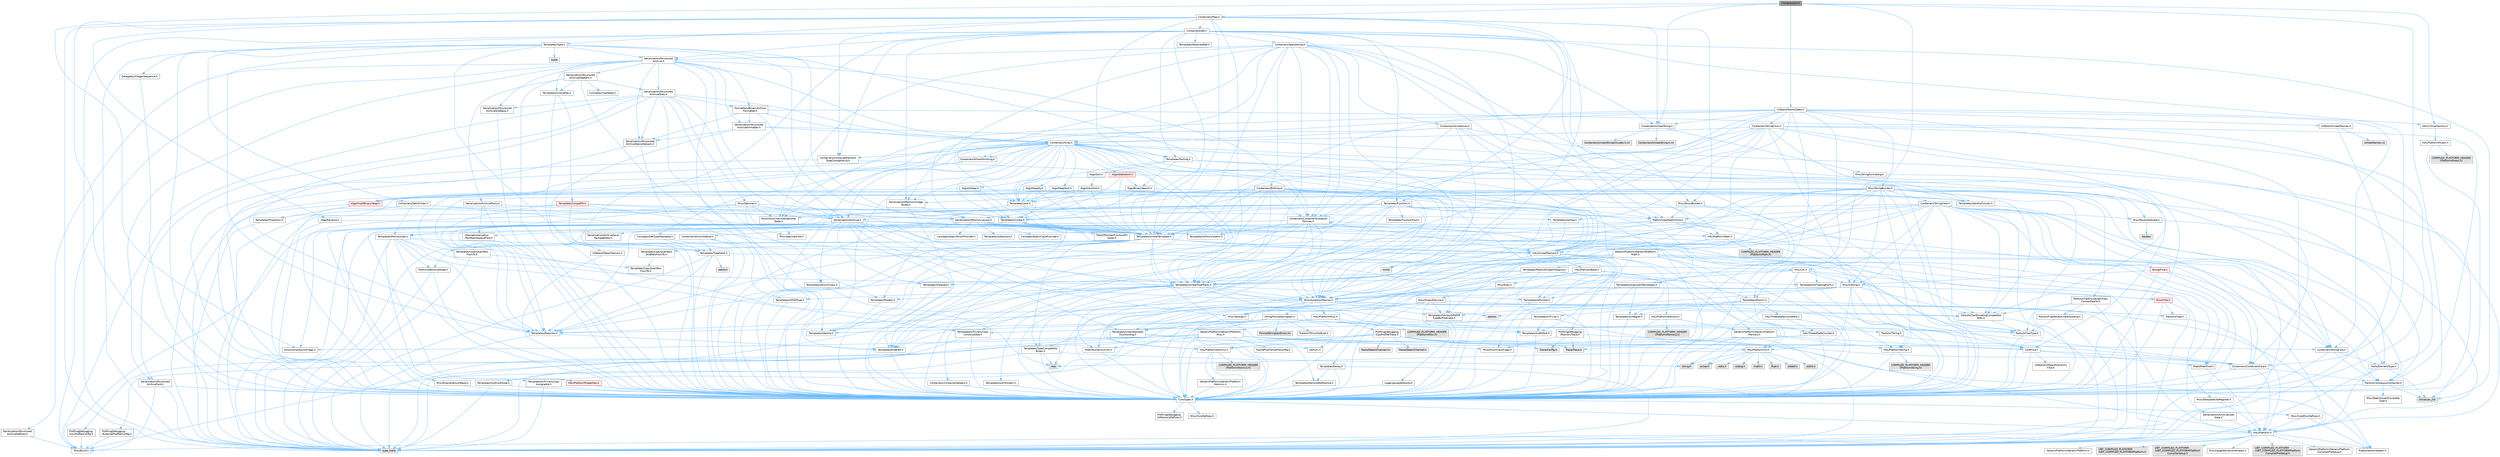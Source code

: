 digraph "Compression.h"
{
 // INTERACTIVE_SVG=YES
 // LATEX_PDF_SIZE
  bgcolor="transparent";
  edge [fontname=Helvetica,fontsize=10,labelfontname=Helvetica,labelfontsize=10];
  node [fontname=Helvetica,fontsize=10,shape=box,height=0.2,width=0.4];
  Node1 [id="Node000001",label="Compression.h",height=0.2,width=0.4,color="gray40", fillcolor="grey60", style="filled", fontcolor="black",tooltip=" "];
  Node1 -> Node2 [id="edge1_Node000001_Node000002",color="steelblue1",style="solid",tooltip=" "];
  Node2 [id="Node000002",label="Containers/Map.h",height=0.2,width=0.4,color="grey40", fillcolor="white", style="filled",URL="$df/d79/Map_8h.html",tooltip=" "];
  Node2 -> Node3 [id="edge2_Node000002_Node000003",color="steelblue1",style="solid",tooltip=" "];
  Node3 [id="Node000003",label="CoreTypes.h",height=0.2,width=0.4,color="grey40", fillcolor="white", style="filled",URL="$dc/dec/CoreTypes_8h.html",tooltip=" "];
  Node3 -> Node4 [id="edge3_Node000003_Node000004",color="steelblue1",style="solid",tooltip=" "];
  Node4 [id="Node000004",label="HAL/Platform.h",height=0.2,width=0.4,color="grey40", fillcolor="white", style="filled",URL="$d9/dd0/Platform_8h.html",tooltip=" "];
  Node4 -> Node5 [id="edge4_Node000004_Node000005",color="steelblue1",style="solid",tooltip=" "];
  Node5 [id="Node000005",label="Misc/Build.h",height=0.2,width=0.4,color="grey40", fillcolor="white", style="filled",URL="$d3/dbb/Build_8h.html",tooltip=" "];
  Node4 -> Node6 [id="edge5_Node000004_Node000006",color="steelblue1",style="solid",tooltip=" "];
  Node6 [id="Node000006",label="Misc/LargeWorldCoordinates.h",height=0.2,width=0.4,color="grey40", fillcolor="white", style="filled",URL="$d2/dcb/LargeWorldCoordinates_8h.html",tooltip=" "];
  Node4 -> Node7 [id="edge6_Node000004_Node000007",color="steelblue1",style="solid",tooltip=" "];
  Node7 [id="Node000007",label="type_traits",height=0.2,width=0.4,color="grey60", fillcolor="#E0E0E0", style="filled",tooltip=" "];
  Node4 -> Node8 [id="edge7_Node000004_Node000008",color="steelblue1",style="solid",tooltip=" "];
  Node8 [id="Node000008",label="PreprocessorHelpers.h",height=0.2,width=0.4,color="grey40", fillcolor="white", style="filled",URL="$db/ddb/PreprocessorHelpers_8h.html",tooltip=" "];
  Node4 -> Node9 [id="edge8_Node000004_Node000009",color="steelblue1",style="solid",tooltip=" "];
  Node9 [id="Node000009",label="UBT_COMPILED_PLATFORM\l/UBT_COMPILED_PLATFORMPlatform\lCompilerPreSetup.h",height=0.2,width=0.4,color="grey60", fillcolor="#E0E0E0", style="filled",tooltip=" "];
  Node4 -> Node10 [id="edge9_Node000004_Node000010",color="steelblue1",style="solid",tooltip=" "];
  Node10 [id="Node000010",label="GenericPlatform/GenericPlatform\lCompilerPreSetup.h",height=0.2,width=0.4,color="grey40", fillcolor="white", style="filled",URL="$d9/dc8/GenericPlatformCompilerPreSetup_8h.html",tooltip=" "];
  Node4 -> Node11 [id="edge10_Node000004_Node000011",color="steelblue1",style="solid",tooltip=" "];
  Node11 [id="Node000011",label="GenericPlatform/GenericPlatform.h",height=0.2,width=0.4,color="grey40", fillcolor="white", style="filled",URL="$d6/d84/GenericPlatform_8h.html",tooltip=" "];
  Node4 -> Node12 [id="edge11_Node000004_Node000012",color="steelblue1",style="solid",tooltip=" "];
  Node12 [id="Node000012",label="UBT_COMPILED_PLATFORM\l/UBT_COMPILED_PLATFORMPlatform.h",height=0.2,width=0.4,color="grey60", fillcolor="#E0E0E0", style="filled",tooltip=" "];
  Node4 -> Node13 [id="edge12_Node000004_Node000013",color="steelblue1",style="solid",tooltip=" "];
  Node13 [id="Node000013",label="UBT_COMPILED_PLATFORM\l/UBT_COMPILED_PLATFORMPlatform\lCompilerSetup.h",height=0.2,width=0.4,color="grey60", fillcolor="#E0E0E0", style="filled",tooltip=" "];
  Node3 -> Node14 [id="edge13_Node000003_Node000014",color="steelblue1",style="solid",tooltip=" "];
  Node14 [id="Node000014",label="ProfilingDebugging\l/UMemoryDefines.h",height=0.2,width=0.4,color="grey40", fillcolor="white", style="filled",URL="$d2/da2/UMemoryDefines_8h.html",tooltip=" "];
  Node3 -> Node15 [id="edge14_Node000003_Node000015",color="steelblue1",style="solid",tooltip=" "];
  Node15 [id="Node000015",label="Misc/CoreMiscDefines.h",height=0.2,width=0.4,color="grey40", fillcolor="white", style="filled",URL="$da/d38/CoreMiscDefines_8h.html",tooltip=" "];
  Node15 -> Node4 [id="edge15_Node000015_Node000004",color="steelblue1",style="solid",tooltip=" "];
  Node15 -> Node8 [id="edge16_Node000015_Node000008",color="steelblue1",style="solid",tooltip=" "];
  Node3 -> Node16 [id="edge17_Node000003_Node000016",color="steelblue1",style="solid",tooltip=" "];
  Node16 [id="Node000016",label="Misc/CoreDefines.h",height=0.2,width=0.4,color="grey40", fillcolor="white", style="filled",URL="$d3/dd2/CoreDefines_8h.html",tooltip=" "];
  Node2 -> Node17 [id="edge18_Node000002_Node000017",color="steelblue1",style="solid",tooltip=" "];
  Node17 [id="Node000017",label="Algo/Reverse.h",height=0.2,width=0.4,color="grey40", fillcolor="white", style="filled",URL="$d5/d93/Reverse_8h.html",tooltip=" "];
  Node17 -> Node3 [id="edge19_Node000017_Node000003",color="steelblue1",style="solid",tooltip=" "];
  Node17 -> Node18 [id="edge20_Node000017_Node000018",color="steelblue1",style="solid",tooltip=" "];
  Node18 [id="Node000018",label="Templates/UnrealTemplate.h",height=0.2,width=0.4,color="grey40", fillcolor="white", style="filled",URL="$d4/d24/UnrealTemplate_8h.html",tooltip=" "];
  Node18 -> Node3 [id="edge21_Node000018_Node000003",color="steelblue1",style="solid",tooltip=" "];
  Node18 -> Node19 [id="edge22_Node000018_Node000019",color="steelblue1",style="solid",tooltip=" "];
  Node19 [id="Node000019",label="Templates/IsPointer.h",height=0.2,width=0.4,color="grey40", fillcolor="white", style="filled",URL="$d7/d05/IsPointer_8h.html",tooltip=" "];
  Node19 -> Node3 [id="edge23_Node000019_Node000003",color="steelblue1",style="solid",tooltip=" "];
  Node18 -> Node20 [id="edge24_Node000018_Node000020",color="steelblue1",style="solid",tooltip=" "];
  Node20 [id="Node000020",label="HAL/UnrealMemory.h",height=0.2,width=0.4,color="grey40", fillcolor="white", style="filled",URL="$d9/d96/UnrealMemory_8h.html",tooltip=" "];
  Node20 -> Node3 [id="edge25_Node000020_Node000003",color="steelblue1",style="solid",tooltip=" "];
  Node20 -> Node21 [id="edge26_Node000020_Node000021",color="steelblue1",style="solid",tooltip=" "];
  Node21 [id="Node000021",label="GenericPlatform/GenericPlatform\lMemory.h",height=0.2,width=0.4,color="grey40", fillcolor="white", style="filled",URL="$dd/d22/GenericPlatformMemory_8h.html",tooltip=" "];
  Node21 -> Node22 [id="edge27_Node000021_Node000022",color="steelblue1",style="solid",tooltip=" "];
  Node22 [id="Node000022",label="CoreFwd.h",height=0.2,width=0.4,color="grey40", fillcolor="white", style="filled",URL="$d1/d1e/CoreFwd_8h.html",tooltip=" "];
  Node22 -> Node3 [id="edge28_Node000022_Node000003",color="steelblue1",style="solid",tooltip=" "];
  Node22 -> Node23 [id="edge29_Node000022_Node000023",color="steelblue1",style="solid",tooltip=" "];
  Node23 [id="Node000023",label="Containers/ContainersFwd.h",height=0.2,width=0.4,color="grey40", fillcolor="white", style="filled",URL="$d4/d0a/ContainersFwd_8h.html",tooltip=" "];
  Node23 -> Node4 [id="edge30_Node000023_Node000004",color="steelblue1",style="solid",tooltip=" "];
  Node23 -> Node3 [id="edge31_Node000023_Node000003",color="steelblue1",style="solid",tooltip=" "];
  Node23 -> Node24 [id="edge32_Node000023_Node000024",color="steelblue1",style="solid",tooltip=" "];
  Node24 [id="Node000024",label="Traits/IsContiguousContainer.h",height=0.2,width=0.4,color="grey40", fillcolor="white", style="filled",URL="$d5/d3c/IsContiguousContainer_8h.html",tooltip=" "];
  Node24 -> Node3 [id="edge33_Node000024_Node000003",color="steelblue1",style="solid",tooltip=" "];
  Node24 -> Node25 [id="edge34_Node000024_Node000025",color="steelblue1",style="solid",tooltip=" "];
  Node25 [id="Node000025",label="Misc/StaticAssertComplete\lType.h",height=0.2,width=0.4,color="grey40", fillcolor="white", style="filled",URL="$d5/d4e/StaticAssertCompleteType_8h.html",tooltip=" "];
  Node24 -> Node26 [id="edge35_Node000024_Node000026",color="steelblue1",style="solid",tooltip=" "];
  Node26 [id="Node000026",label="initializer_list",height=0.2,width=0.4,color="grey60", fillcolor="#E0E0E0", style="filled",tooltip=" "];
  Node22 -> Node27 [id="edge36_Node000022_Node000027",color="steelblue1",style="solid",tooltip=" "];
  Node27 [id="Node000027",label="Math/MathFwd.h",height=0.2,width=0.4,color="grey40", fillcolor="white", style="filled",URL="$d2/d10/MathFwd_8h.html",tooltip=" "];
  Node27 -> Node4 [id="edge37_Node000027_Node000004",color="steelblue1",style="solid",tooltip=" "];
  Node22 -> Node28 [id="edge38_Node000022_Node000028",color="steelblue1",style="solid",tooltip=" "];
  Node28 [id="Node000028",label="UObject/UObjectHierarchy\lFwd.h",height=0.2,width=0.4,color="grey40", fillcolor="white", style="filled",URL="$d3/d13/UObjectHierarchyFwd_8h.html",tooltip=" "];
  Node21 -> Node3 [id="edge39_Node000021_Node000003",color="steelblue1",style="solid",tooltip=" "];
  Node21 -> Node29 [id="edge40_Node000021_Node000029",color="steelblue1",style="solid",tooltip=" "];
  Node29 [id="Node000029",label="HAL/PlatformString.h",height=0.2,width=0.4,color="grey40", fillcolor="white", style="filled",URL="$db/db5/PlatformString_8h.html",tooltip=" "];
  Node29 -> Node3 [id="edge41_Node000029_Node000003",color="steelblue1",style="solid",tooltip=" "];
  Node29 -> Node30 [id="edge42_Node000029_Node000030",color="steelblue1",style="solid",tooltip=" "];
  Node30 [id="Node000030",label="COMPILED_PLATFORM_HEADER\l(PlatformString.h)",height=0.2,width=0.4,color="grey60", fillcolor="#E0E0E0", style="filled",tooltip=" "];
  Node21 -> Node31 [id="edge43_Node000021_Node000031",color="steelblue1",style="solid",tooltip=" "];
  Node31 [id="Node000031",label="string.h",height=0.2,width=0.4,color="grey60", fillcolor="#E0E0E0", style="filled",tooltip=" "];
  Node21 -> Node32 [id="edge44_Node000021_Node000032",color="steelblue1",style="solid",tooltip=" "];
  Node32 [id="Node000032",label="wchar.h",height=0.2,width=0.4,color="grey60", fillcolor="#E0E0E0", style="filled",tooltip=" "];
  Node20 -> Node33 [id="edge45_Node000020_Node000033",color="steelblue1",style="solid",tooltip=" "];
  Node33 [id="Node000033",label="HAL/MemoryBase.h",height=0.2,width=0.4,color="grey40", fillcolor="white", style="filled",URL="$d6/d9f/MemoryBase_8h.html",tooltip=" "];
  Node33 -> Node3 [id="edge46_Node000033_Node000003",color="steelblue1",style="solid",tooltip=" "];
  Node33 -> Node34 [id="edge47_Node000033_Node000034",color="steelblue1",style="solid",tooltip=" "];
  Node34 [id="Node000034",label="HAL/PlatformAtomics.h",height=0.2,width=0.4,color="grey40", fillcolor="white", style="filled",URL="$d3/d36/PlatformAtomics_8h.html",tooltip=" "];
  Node34 -> Node3 [id="edge48_Node000034_Node000003",color="steelblue1",style="solid",tooltip=" "];
  Node34 -> Node35 [id="edge49_Node000034_Node000035",color="steelblue1",style="solid",tooltip=" "];
  Node35 [id="Node000035",label="GenericPlatform/GenericPlatform\lAtomics.h",height=0.2,width=0.4,color="grey40", fillcolor="white", style="filled",URL="$da/d72/GenericPlatformAtomics_8h.html",tooltip=" "];
  Node35 -> Node3 [id="edge50_Node000035_Node000003",color="steelblue1",style="solid",tooltip=" "];
  Node34 -> Node36 [id="edge51_Node000034_Node000036",color="steelblue1",style="solid",tooltip=" "];
  Node36 [id="Node000036",label="COMPILED_PLATFORM_HEADER\l(PlatformAtomics.h)",height=0.2,width=0.4,color="grey60", fillcolor="#E0E0E0", style="filled",tooltip=" "];
  Node33 -> Node37 [id="edge52_Node000033_Node000037",color="steelblue1",style="solid",tooltip=" "];
  Node37 [id="Node000037",label="HAL/PlatformCrt.h",height=0.2,width=0.4,color="grey40", fillcolor="white", style="filled",URL="$d8/d75/PlatformCrt_8h.html",tooltip=" "];
  Node37 -> Node38 [id="edge53_Node000037_Node000038",color="steelblue1",style="solid",tooltip=" "];
  Node38 [id="Node000038",label="new",height=0.2,width=0.4,color="grey60", fillcolor="#E0E0E0", style="filled",tooltip=" "];
  Node37 -> Node32 [id="edge54_Node000037_Node000032",color="steelblue1",style="solid",tooltip=" "];
  Node37 -> Node39 [id="edge55_Node000037_Node000039",color="steelblue1",style="solid",tooltip=" "];
  Node39 [id="Node000039",label="stddef.h",height=0.2,width=0.4,color="grey60", fillcolor="#E0E0E0", style="filled",tooltip=" "];
  Node37 -> Node40 [id="edge56_Node000037_Node000040",color="steelblue1",style="solid",tooltip=" "];
  Node40 [id="Node000040",label="stdlib.h",height=0.2,width=0.4,color="grey60", fillcolor="#E0E0E0", style="filled",tooltip=" "];
  Node37 -> Node41 [id="edge57_Node000037_Node000041",color="steelblue1",style="solid",tooltip=" "];
  Node41 [id="Node000041",label="stdio.h",height=0.2,width=0.4,color="grey60", fillcolor="#E0E0E0", style="filled",tooltip=" "];
  Node37 -> Node42 [id="edge58_Node000037_Node000042",color="steelblue1",style="solid",tooltip=" "];
  Node42 [id="Node000042",label="stdarg.h",height=0.2,width=0.4,color="grey60", fillcolor="#E0E0E0", style="filled",tooltip=" "];
  Node37 -> Node43 [id="edge59_Node000037_Node000043",color="steelblue1",style="solid",tooltip=" "];
  Node43 [id="Node000043",label="math.h",height=0.2,width=0.4,color="grey60", fillcolor="#E0E0E0", style="filled",tooltip=" "];
  Node37 -> Node44 [id="edge60_Node000037_Node000044",color="steelblue1",style="solid",tooltip=" "];
  Node44 [id="Node000044",label="float.h",height=0.2,width=0.4,color="grey60", fillcolor="#E0E0E0", style="filled",tooltip=" "];
  Node37 -> Node31 [id="edge61_Node000037_Node000031",color="steelblue1",style="solid",tooltip=" "];
  Node33 -> Node45 [id="edge62_Node000033_Node000045",color="steelblue1",style="solid",tooltip=" "];
  Node45 [id="Node000045",label="Misc/Exec.h",height=0.2,width=0.4,color="grey40", fillcolor="white", style="filled",URL="$de/ddb/Exec_8h.html",tooltip=" "];
  Node45 -> Node3 [id="edge63_Node000045_Node000003",color="steelblue1",style="solid",tooltip=" "];
  Node45 -> Node46 [id="edge64_Node000045_Node000046",color="steelblue1",style="solid",tooltip=" "];
  Node46 [id="Node000046",label="Misc/AssertionMacros.h",height=0.2,width=0.4,color="grey40", fillcolor="white", style="filled",URL="$d0/dfa/AssertionMacros_8h.html",tooltip=" "];
  Node46 -> Node3 [id="edge65_Node000046_Node000003",color="steelblue1",style="solid",tooltip=" "];
  Node46 -> Node4 [id="edge66_Node000046_Node000004",color="steelblue1",style="solid",tooltip=" "];
  Node46 -> Node47 [id="edge67_Node000046_Node000047",color="steelblue1",style="solid",tooltip=" "];
  Node47 [id="Node000047",label="HAL/PlatformMisc.h",height=0.2,width=0.4,color="grey40", fillcolor="white", style="filled",URL="$d0/df5/PlatformMisc_8h.html",tooltip=" "];
  Node47 -> Node3 [id="edge68_Node000047_Node000003",color="steelblue1",style="solid",tooltip=" "];
  Node47 -> Node48 [id="edge69_Node000047_Node000048",color="steelblue1",style="solid",tooltip=" "];
  Node48 [id="Node000048",label="GenericPlatform/GenericPlatform\lMisc.h",height=0.2,width=0.4,color="grey40", fillcolor="white", style="filled",URL="$db/d9a/GenericPlatformMisc_8h.html",tooltip=" "];
  Node48 -> Node49 [id="edge70_Node000048_Node000049",color="steelblue1",style="solid",tooltip=" "];
  Node49 [id="Node000049",label="Containers/StringFwd.h",height=0.2,width=0.4,color="grey40", fillcolor="white", style="filled",URL="$df/d37/StringFwd_8h.html",tooltip=" "];
  Node49 -> Node3 [id="edge71_Node000049_Node000003",color="steelblue1",style="solid",tooltip=" "];
  Node49 -> Node50 [id="edge72_Node000049_Node000050",color="steelblue1",style="solid",tooltip=" "];
  Node50 [id="Node000050",label="Traits/ElementType.h",height=0.2,width=0.4,color="grey40", fillcolor="white", style="filled",URL="$d5/d4f/ElementType_8h.html",tooltip=" "];
  Node50 -> Node4 [id="edge73_Node000050_Node000004",color="steelblue1",style="solid",tooltip=" "];
  Node50 -> Node26 [id="edge74_Node000050_Node000026",color="steelblue1",style="solid",tooltip=" "];
  Node50 -> Node7 [id="edge75_Node000050_Node000007",color="steelblue1",style="solid",tooltip=" "];
  Node49 -> Node24 [id="edge76_Node000049_Node000024",color="steelblue1",style="solid",tooltip=" "];
  Node48 -> Node22 [id="edge77_Node000048_Node000022",color="steelblue1",style="solid",tooltip=" "];
  Node48 -> Node3 [id="edge78_Node000048_Node000003",color="steelblue1",style="solid",tooltip=" "];
  Node48 -> Node51 [id="edge79_Node000048_Node000051",color="steelblue1",style="solid",tooltip=" "];
  Node51 [id="Node000051",label="FramePro/FrameProConfig.h",height=0.2,width=0.4,color="grey40", fillcolor="white", style="filled",URL="$d7/d90/FrameProConfig_8h.html",tooltip=" "];
  Node48 -> Node37 [id="edge80_Node000048_Node000037",color="steelblue1",style="solid",tooltip=" "];
  Node48 -> Node52 [id="edge81_Node000048_Node000052",color="steelblue1",style="solid",tooltip=" "];
  Node52 [id="Node000052",label="Math/NumericLimits.h",height=0.2,width=0.4,color="grey40", fillcolor="white", style="filled",URL="$df/d1b/NumericLimits_8h.html",tooltip=" "];
  Node52 -> Node3 [id="edge82_Node000052_Node000003",color="steelblue1",style="solid",tooltip=" "];
  Node48 -> Node53 [id="edge83_Node000048_Node000053",color="steelblue1",style="solid",tooltip=" "];
  Node53 [id="Node000053",label="Misc/CompressionFlags.h",height=0.2,width=0.4,color="grey40", fillcolor="white", style="filled",URL="$d9/d76/CompressionFlags_8h.html",tooltip=" "];
  Node48 -> Node54 [id="edge84_Node000048_Node000054",color="steelblue1",style="solid",tooltip=" "];
  Node54 [id="Node000054",label="Misc/EnumClassFlags.h",height=0.2,width=0.4,color="grey40", fillcolor="white", style="filled",URL="$d8/de7/EnumClassFlags_8h.html",tooltip=" "];
  Node48 -> Node55 [id="edge85_Node000048_Node000055",color="steelblue1",style="solid",tooltip=" "];
  Node55 [id="Node000055",label="ProfilingDebugging\l/CsvProfilerConfig.h",height=0.2,width=0.4,color="grey40", fillcolor="white", style="filled",URL="$d3/d88/CsvProfilerConfig_8h.html",tooltip=" "];
  Node55 -> Node5 [id="edge86_Node000055_Node000005",color="steelblue1",style="solid",tooltip=" "];
  Node48 -> Node56 [id="edge87_Node000048_Node000056",color="steelblue1",style="solid",tooltip=" "];
  Node56 [id="Node000056",label="ProfilingDebugging\l/ExternalProfilerConfig.h",height=0.2,width=0.4,color="grey40", fillcolor="white", style="filled",URL="$d3/dbb/ExternalProfilerConfig_8h.html",tooltip=" "];
  Node56 -> Node5 [id="edge88_Node000056_Node000005",color="steelblue1",style="solid",tooltip=" "];
  Node47 -> Node57 [id="edge89_Node000047_Node000057",color="steelblue1",style="solid",tooltip=" "];
  Node57 [id="Node000057",label="COMPILED_PLATFORM_HEADER\l(PlatformMisc.h)",height=0.2,width=0.4,color="grey60", fillcolor="#E0E0E0", style="filled",tooltip=" "];
  Node47 -> Node58 [id="edge90_Node000047_Node000058",color="steelblue1",style="solid",tooltip=" "];
  Node58 [id="Node000058",label="ProfilingDebugging\l/CpuProfilerTrace.h",height=0.2,width=0.4,color="grey40", fillcolor="white", style="filled",URL="$da/dcb/CpuProfilerTrace_8h.html",tooltip=" "];
  Node58 -> Node3 [id="edge91_Node000058_Node000003",color="steelblue1",style="solid",tooltip=" "];
  Node58 -> Node23 [id="edge92_Node000058_Node000023",color="steelblue1",style="solid",tooltip=" "];
  Node58 -> Node34 [id="edge93_Node000058_Node000034",color="steelblue1",style="solid",tooltip=" "];
  Node58 -> Node8 [id="edge94_Node000058_Node000008",color="steelblue1",style="solid",tooltip=" "];
  Node58 -> Node5 [id="edge95_Node000058_Node000005",color="steelblue1",style="solid",tooltip=" "];
  Node58 -> Node59 [id="edge96_Node000058_Node000059",color="steelblue1",style="solid",tooltip=" "];
  Node59 [id="Node000059",label="Trace/Config.h",height=0.2,width=0.4,color="grey60", fillcolor="#E0E0E0", style="filled",tooltip=" "];
  Node58 -> Node60 [id="edge97_Node000058_Node000060",color="steelblue1",style="solid",tooltip=" "];
  Node60 [id="Node000060",label="Trace/Detail/Channel.h",height=0.2,width=0.4,color="grey60", fillcolor="#E0E0E0", style="filled",tooltip=" "];
  Node58 -> Node61 [id="edge98_Node000058_Node000061",color="steelblue1",style="solid",tooltip=" "];
  Node61 [id="Node000061",label="Trace/Detail/Channel.inl",height=0.2,width=0.4,color="grey60", fillcolor="#E0E0E0", style="filled",tooltip=" "];
  Node58 -> Node62 [id="edge99_Node000058_Node000062",color="steelblue1",style="solid",tooltip=" "];
  Node62 [id="Node000062",label="Trace/Trace.h",height=0.2,width=0.4,color="grey60", fillcolor="#E0E0E0", style="filled",tooltip=" "];
  Node46 -> Node8 [id="edge100_Node000046_Node000008",color="steelblue1",style="solid",tooltip=" "];
  Node46 -> Node63 [id="edge101_Node000046_Node000063",color="steelblue1",style="solid",tooltip=" "];
  Node63 [id="Node000063",label="Templates/EnableIf.h",height=0.2,width=0.4,color="grey40", fillcolor="white", style="filled",URL="$d7/d60/EnableIf_8h.html",tooltip=" "];
  Node63 -> Node3 [id="edge102_Node000063_Node000003",color="steelblue1",style="solid",tooltip=" "];
  Node46 -> Node64 [id="edge103_Node000046_Node000064",color="steelblue1",style="solid",tooltip=" "];
  Node64 [id="Node000064",label="Templates/IsArrayOrRefOf\lTypeByPredicate.h",height=0.2,width=0.4,color="grey40", fillcolor="white", style="filled",URL="$d6/da1/IsArrayOrRefOfTypeByPredicate_8h.html",tooltip=" "];
  Node64 -> Node3 [id="edge104_Node000064_Node000003",color="steelblue1",style="solid",tooltip=" "];
  Node46 -> Node65 [id="edge105_Node000046_Node000065",color="steelblue1",style="solid",tooltip=" "];
  Node65 [id="Node000065",label="Templates/IsValidVariadic\lFunctionArg.h",height=0.2,width=0.4,color="grey40", fillcolor="white", style="filled",URL="$d0/dc8/IsValidVariadicFunctionArg_8h.html",tooltip=" "];
  Node65 -> Node3 [id="edge106_Node000065_Node000003",color="steelblue1",style="solid",tooltip=" "];
  Node65 -> Node66 [id="edge107_Node000065_Node000066",color="steelblue1",style="solid",tooltip=" "];
  Node66 [id="Node000066",label="IsEnum.h",height=0.2,width=0.4,color="grey40", fillcolor="white", style="filled",URL="$d4/de5/IsEnum_8h.html",tooltip=" "];
  Node65 -> Node7 [id="edge108_Node000065_Node000007",color="steelblue1",style="solid",tooltip=" "];
  Node46 -> Node67 [id="edge109_Node000046_Node000067",color="steelblue1",style="solid",tooltip=" "];
  Node67 [id="Node000067",label="Traits/IsCharEncodingCompatible\lWith.h",height=0.2,width=0.4,color="grey40", fillcolor="white", style="filled",URL="$df/dd1/IsCharEncodingCompatibleWith_8h.html",tooltip=" "];
  Node67 -> Node7 [id="edge110_Node000067_Node000007",color="steelblue1",style="solid",tooltip=" "];
  Node67 -> Node68 [id="edge111_Node000067_Node000068",color="steelblue1",style="solid",tooltip=" "];
  Node68 [id="Node000068",label="Traits/IsCharType.h",height=0.2,width=0.4,color="grey40", fillcolor="white", style="filled",URL="$db/d51/IsCharType_8h.html",tooltip=" "];
  Node68 -> Node3 [id="edge112_Node000068_Node000003",color="steelblue1",style="solid",tooltip=" "];
  Node46 -> Node69 [id="edge113_Node000046_Node000069",color="steelblue1",style="solid",tooltip=" "];
  Node69 [id="Node000069",label="Misc/VarArgs.h",height=0.2,width=0.4,color="grey40", fillcolor="white", style="filled",URL="$d5/d6f/VarArgs_8h.html",tooltip=" "];
  Node69 -> Node3 [id="edge114_Node000069_Node000003",color="steelblue1",style="solid",tooltip=" "];
  Node46 -> Node70 [id="edge115_Node000046_Node000070",color="steelblue1",style="solid",tooltip=" "];
  Node70 [id="Node000070",label="String/FormatStringSan.h",height=0.2,width=0.4,color="grey40", fillcolor="white", style="filled",URL="$d3/d8b/FormatStringSan_8h.html",tooltip=" "];
  Node70 -> Node7 [id="edge116_Node000070_Node000007",color="steelblue1",style="solid",tooltip=" "];
  Node70 -> Node3 [id="edge117_Node000070_Node000003",color="steelblue1",style="solid",tooltip=" "];
  Node70 -> Node71 [id="edge118_Node000070_Node000071",color="steelblue1",style="solid",tooltip=" "];
  Node71 [id="Node000071",label="Templates/Requires.h",height=0.2,width=0.4,color="grey40", fillcolor="white", style="filled",URL="$dc/d96/Requires_8h.html",tooltip=" "];
  Node71 -> Node63 [id="edge119_Node000071_Node000063",color="steelblue1",style="solid",tooltip=" "];
  Node71 -> Node7 [id="edge120_Node000071_Node000007",color="steelblue1",style="solid",tooltip=" "];
  Node70 -> Node72 [id="edge121_Node000070_Node000072",color="steelblue1",style="solid",tooltip=" "];
  Node72 [id="Node000072",label="Templates/Identity.h",height=0.2,width=0.4,color="grey40", fillcolor="white", style="filled",URL="$d0/dd5/Identity_8h.html",tooltip=" "];
  Node70 -> Node65 [id="edge122_Node000070_Node000065",color="steelblue1",style="solid",tooltip=" "];
  Node70 -> Node68 [id="edge123_Node000070_Node000068",color="steelblue1",style="solid",tooltip=" "];
  Node70 -> Node73 [id="edge124_Node000070_Node000073",color="steelblue1",style="solid",tooltip=" "];
  Node73 [id="Node000073",label="Traits/IsTEnumAsByte.h",height=0.2,width=0.4,color="grey40", fillcolor="white", style="filled",URL="$d1/de6/IsTEnumAsByte_8h.html",tooltip=" "];
  Node70 -> Node74 [id="edge125_Node000070_Node000074",color="steelblue1",style="solid",tooltip=" "];
  Node74 [id="Node000074",label="Traits/IsTString.h",height=0.2,width=0.4,color="grey40", fillcolor="white", style="filled",URL="$d0/df8/IsTString_8h.html",tooltip=" "];
  Node74 -> Node23 [id="edge126_Node000074_Node000023",color="steelblue1",style="solid",tooltip=" "];
  Node70 -> Node23 [id="edge127_Node000070_Node000023",color="steelblue1",style="solid",tooltip=" "];
  Node70 -> Node75 [id="edge128_Node000070_Node000075",color="steelblue1",style="solid",tooltip=" "];
  Node75 [id="Node000075",label="FormatStringSanErrors.inl",height=0.2,width=0.4,color="grey60", fillcolor="#E0E0E0", style="filled",tooltip=" "];
  Node46 -> Node76 [id="edge129_Node000046_Node000076",color="steelblue1",style="solid",tooltip=" "];
  Node76 [id="Node000076",label="atomic",height=0.2,width=0.4,color="grey60", fillcolor="#E0E0E0", style="filled",tooltip=" "];
  Node33 -> Node77 [id="edge130_Node000033_Node000077",color="steelblue1",style="solid",tooltip=" "];
  Node77 [id="Node000077",label="Misc/OutputDevice.h",height=0.2,width=0.4,color="grey40", fillcolor="white", style="filled",URL="$d7/d32/OutputDevice_8h.html",tooltip=" "];
  Node77 -> Node22 [id="edge131_Node000077_Node000022",color="steelblue1",style="solid",tooltip=" "];
  Node77 -> Node3 [id="edge132_Node000077_Node000003",color="steelblue1",style="solid",tooltip=" "];
  Node77 -> Node78 [id="edge133_Node000077_Node000078",color="steelblue1",style="solid",tooltip=" "];
  Node78 [id="Node000078",label="Logging/LogVerbosity.h",height=0.2,width=0.4,color="grey40", fillcolor="white", style="filled",URL="$d2/d8f/LogVerbosity_8h.html",tooltip=" "];
  Node78 -> Node3 [id="edge134_Node000078_Node000003",color="steelblue1",style="solid",tooltip=" "];
  Node77 -> Node69 [id="edge135_Node000077_Node000069",color="steelblue1",style="solid",tooltip=" "];
  Node77 -> Node64 [id="edge136_Node000077_Node000064",color="steelblue1",style="solid",tooltip=" "];
  Node77 -> Node65 [id="edge137_Node000077_Node000065",color="steelblue1",style="solid",tooltip=" "];
  Node77 -> Node67 [id="edge138_Node000077_Node000067",color="steelblue1",style="solid",tooltip=" "];
  Node33 -> Node79 [id="edge139_Node000033_Node000079",color="steelblue1",style="solid",tooltip=" "];
  Node79 [id="Node000079",label="Templates/Atomic.h",height=0.2,width=0.4,color="grey40", fillcolor="white", style="filled",URL="$d3/d91/Atomic_8h.html",tooltip=" "];
  Node79 -> Node80 [id="edge140_Node000079_Node000080",color="steelblue1",style="solid",tooltip=" "];
  Node80 [id="Node000080",label="HAL/ThreadSafeCounter.h",height=0.2,width=0.4,color="grey40", fillcolor="white", style="filled",URL="$dc/dc9/ThreadSafeCounter_8h.html",tooltip=" "];
  Node80 -> Node3 [id="edge141_Node000080_Node000003",color="steelblue1",style="solid",tooltip=" "];
  Node80 -> Node34 [id="edge142_Node000080_Node000034",color="steelblue1",style="solid",tooltip=" "];
  Node79 -> Node81 [id="edge143_Node000079_Node000081",color="steelblue1",style="solid",tooltip=" "];
  Node81 [id="Node000081",label="HAL/ThreadSafeCounter64.h",height=0.2,width=0.4,color="grey40", fillcolor="white", style="filled",URL="$d0/d12/ThreadSafeCounter64_8h.html",tooltip=" "];
  Node81 -> Node3 [id="edge144_Node000081_Node000003",color="steelblue1",style="solid",tooltip=" "];
  Node81 -> Node80 [id="edge145_Node000081_Node000080",color="steelblue1",style="solid",tooltip=" "];
  Node79 -> Node82 [id="edge146_Node000079_Node000082",color="steelblue1",style="solid",tooltip=" "];
  Node82 [id="Node000082",label="Templates/IsIntegral.h",height=0.2,width=0.4,color="grey40", fillcolor="white", style="filled",URL="$da/d64/IsIntegral_8h.html",tooltip=" "];
  Node82 -> Node3 [id="edge147_Node000082_Node000003",color="steelblue1",style="solid",tooltip=" "];
  Node79 -> Node83 [id="edge148_Node000079_Node000083",color="steelblue1",style="solid",tooltip=" "];
  Node83 [id="Node000083",label="Templates/IsTrivial.h",height=0.2,width=0.4,color="grey40", fillcolor="white", style="filled",URL="$da/d4c/IsTrivial_8h.html",tooltip=" "];
  Node83 -> Node84 [id="edge149_Node000083_Node000084",color="steelblue1",style="solid",tooltip=" "];
  Node84 [id="Node000084",label="Templates/AndOrNot.h",height=0.2,width=0.4,color="grey40", fillcolor="white", style="filled",URL="$db/d0a/AndOrNot_8h.html",tooltip=" "];
  Node84 -> Node3 [id="edge150_Node000084_Node000003",color="steelblue1",style="solid",tooltip=" "];
  Node83 -> Node85 [id="edge151_Node000083_Node000085",color="steelblue1",style="solid",tooltip=" "];
  Node85 [id="Node000085",label="Templates/IsTriviallyCopy\lConstructible.h",height=0.2,width=0.4,color="grey40", fillcolor="white", style="filled",URL="$d3/d78/IsTriviallyCopyConstructible_8h.html",tooltip=" "];
  Node85 -> Node3 [id="edge152_Node000085_Node000003",color="steelblue1",style="solid",tooltip=" "];
  Node85 -> Node7 [id="edge153_Node000085_Node000007",color="steelblue1",style="solid",tooltip=" "];
  Node83 -> Node86 [id="edge154_Node000083_Node000086",color="steelblue1",style="solid",tooltip=" "];
  Node86 [id="Node000086",label="Templates/IsTriviallyCopy\lAssignable.h",height=0.2,width=0.4,color="grey40", fillcolor="white", style="filled",URL="$d2/df2/IsTriviallyCopyAssignable_8h.html",tooltip=" "];
  Node86 -> Node3 [id="edge155_Node000086_Node000003",color="steelblue1",style="solid",tooltip=" "];
  Node86 -> Node7 [id="edge156_Node000086_Node000007",color="steelblue1",style="solid",tooltip=" "];
  Node83 -> Node7 [id="edge157_Node000083_Node000007",color="steelblue1",style="solid",tooltip=" "];
  Node79 -> Node87 [id="edge158_Node000079_Node000087",color="steelblue1",style="solid",tooltip=" "];
  Node87 [id="Node000087",label="Traits/IntType.h",height=0.2,width=0.4,color="grey40", fillcolor="white", style="filled",URL="$d7/deb/IntType_8h.html",tooltip=" "];
  Node87 -> Node4 [id="edge159_Node000087_Node000004",color="steelblue1",style="solid",tooltip=" "];
  Node79 -> Node76 [id="edge160_Node000079_Node000076",color="steelblue1",style="solid",tooltip=" "];
  Node20 -> Node88 [id="edge161_Node000020_Node000088",color="steelblue1",style="solid",tooltip=" "];
  Node88 [id="Node000088",label="HAL/PlatformMemory.h",height=0.2,width=0.4,color="grey40", fillcolor="white", style="filled",URL="$de/d68/PlatformMemory_8h.html",tooltip=" "];
  Node88 -> Node3 [id="edge162_Node000088_Node000003",color="steelblue1",style="solid",tooltip=" "];
  Node88 -> Node21 [id="edge163_Node000088_Node000021",color="steelblue1",style="solid",tooltip=" "];
  Node88 -> Node89 [id="edge164_Node000088_Node000089",color="steelblue1",style="solid",tooltip=" "];
  Node89 [id="Node000089",label="COMPILED_PLATFORM_HEADER\l(PlatformMemory.h)",height=0.2,width=0.4,color="grey60", fillcolor="#E0E0E0", style="filled",tooltip=" "];
  Node20 -> Node90 [id="edge165_Node000020_Node000090",color="steelblue1",style="solid",tooltip=" "];
  Node90 [id="Node000090",label="ProfilingDebugging\l/MemoryTrace.h",height=0.2,width=0.4,color="grey40", fillcolor="white", style="filled",URL="$da/dd7/MemoryTrace_8h.html",tooltip=" "];
  Node90 -> Node4 [id="edge166_Node000090_Node000004",color="steelblue1",style="solid",tooltip=" "];
  Node90 -> Node54 [id="edge167_Node000090_Node000054",color="steelblue1",style="solid",tooltip=" "];
  Node90 -> Node59 [id="edge168_Node000090_Node000059",color="steelblue1",style="solid",tooltip=" "];
  Node90 -> Node62 [id="edge169_Node000090_Node000062",color="steelblue1",style="solid",tooltip=" "];
  Node20 -> Node19 [id="edge170_Node000020_Node000019",color="steelblue1",style="solid",tooltip=" "];
  Node18 -> Node91 [id="edge171_Node000018_Node000091",color="steelblue1",style="solid",tooltip=" "];
  Node91 [id="Node000091",label="Templates/CopyQualifiers\lAndRefsFromTo.h",height=0.2,width=0.4,color="grey40", fillcolor="white", style="filled",URL="$d3/db3/CopyQualifiersAndRefsFromTo_8h.html",tooltip=" "];
  Node91 -> Node92 [id="edge172_Node000091_Node000092",color="steelblue1",style="solid",tooltip=" "];
  Node92 [id="Node000092",label="Templates/CopyQualifiers\lFromTo.h",height=0.2,width=0.4,color="grey40", fillcolor="white", style="filled",URL="$d5/db4/CopyQualifiersFromTo_8h.html",tooltip=" "];
  Node18 -> Node93 [id="edge173_Node000018_Node000093",color="steelblue1",style="solid",tooltip=" "];
  Node93 [id="Node000093",label="Templates/UnrealTypeTraits.h",height=0.2,width=0.4,color="grey40", fillcolor="white", style="filled",URL="$d2/d2d/UnrealTypeTraits_8h.html",tooltip=" "];
  Node93 -> Node3 [id="edge174_Node000093_Node000003",color="steelblue1",style="solid",tooltip=" "];
  Node93 -> Node19 [id="edge175_Node000093_Node000019",color="steelblue1",style="solid",tooltip=" "];
  Node93 -> Node46 [id="edge176_Node000093_Node000046",color="steelblue1",style="solid",tooltip=" "];
  Node93 -> Node84 [id="edge177_Node000093_Node000084",color="steelblue1",style="solid",tooltip=" "];
  Node93 -> Node63 [id="edge178_Node000093_Node000063",color="steelblue1",style="solid",tooltip=" "];
  Node93 -> Node94 [id="edge179_Node000093_Node000094",color="steelblue1",style="solid",tooltip=" "];
  Node94 [id="Node000094",label="Templates/IsArithmetic.h",height=0.2,width=0.4,color="grey40", fillcolor="white", style="filled",URL="$d2/d5d/IsArithmetic_8h.html",tooltip=" "];
  Node94 -> Node3 [id="edge180_Node000094_Node000003",color="steelblue1",style="solid",tooltip=" "];
  Node93 -> Node66 [id="edge181_Node000093_Node000066",color="steelblue1",style="solid",tooltip=" "];
  Node93 -> Node95 [id="edge182_Node000093_Node000095",color="steelblue1",style="solid",tooltip=" "];
  Node95 [id="Node000095",label="Templates/Models.h",height=0.2,width=0.4,color="grey40", fillcolor="white", style="filled",URL="$d3/d0c/Models_8h.html",tooltip=" "];
  Node95 -> Node72 [id="edge183_Node000095_Node000072",color="steelblue1",style="solid",tooltip=" "];
  Node93 -> Node96 [id="edge184_Node000093_Node000096",color="steelblue1",style="solid",tooltip=" "];
  Node96 [id="Node000096",label="Templates/IsPODType.h",height=0.2,width=0.4,color="grey40", fillcolor="white", style="filled",URL="$d7/db1/IsPODType_8h.html",tooltip=" "];
  Node96 -> Node3 [id="edge185_Node000096_Node000003",color="steelblue1",style="solid",tooltip=" "];
  Node93 -> Node97 [id="edge186_Node000093_Node000097",color="steelblue1",style="solid",tooltip=" "];
  Node97 [id="Node000097",label="Templates/IsUECoreType.h",height=0.2,width=0.4,color="grey40", fillcolor="white", style="filled",URL="$d1/db8/IsUECoreType_8h.html",tooltip=" "];
  Node97 -> Node3 [id="edge187_Node000097_Node000003",color="steelblue1",style="solid",tooltip=" "];
  Node97 -> Node7 [id="edge188_Node000097_Node000007",color="steelblue1",style="solid",tooltip=" "];
  Node93 -> Node85 [id="edge189_Node000093_Node000085",color="steelblue1",style="solid",tooltip=" "];
  Node18 -> Node98 [id="edge190_Node000018_Node000098",color="steelblue1",style="solid",tooltip=" "];
  Node98 [id="Node000098",label="Templates/RemoveReference.h",height=0.2,width=0.4,color="grey40", fillcolor="white", style="filled",URL="$da/dbe/RemoveReference_8h.html",tooltip=" "];
  Node98 -> Node3 [id="edge191_Node000098_Node000003",color="steelblue1",style="solid",tooltip=" "];
  Node18 -> Node71 [id="edge192_Node000018_Node000071",color="steelblue1",style="solid",tooltip=" "];
  Node18 -> Node99 [id="edge193_Node000018_Node000099",color="steelblue1",style="solid",tooltip=" "];
  Node99 [id="Node000099",label="Templates/TypeCompatible\lBytes.h",height=0.2,width=0.4,color="grey40", fillcolor="white", style="filled",URL="$df/d0a/TypeCompatibleBytes_8h.html",tooltip=" "];
  Node99 -> Node3 [id="edge194_Node000099_Node000003",color="steelblue1",style="solid",tooltip=" "];
  Node99 -> Node31 [id="edge195_Node000099_Node000031",color="steelblue1",style="solid",tooltip=" "];
  Node99 -> Node38 [id="edge196_Node000099_Node000038",color="steelblue1",style="solid",tooltip=" "];
  Node99 -> Node7 [id="edge197_Node000099_Node000007",color="steelblue1",style="solid",tooltip=" "];
  Node18 -> Node72 [id="edge198_Node000018_Node000072",color="steelblue1",style="solid",tooltip=" "];
  Node18 -> Node24 [id="edge199_Node000018_Node000024",color="steelblue1",style="solid",tooltip=" "];
  Node18 -> Node100 [id="edge200_Node000018_Node000100",color="steelblue1",style="solid",tooltip=" "];
  Node100 [id="Node000100",label="Traits/UseBitwiseSwap.h",height=0.2,width=0.4,color="grey40", fillcolor="white", style="filled",URL="$db/df3/UseBitwiseSwap_8h.html",tooltip=" "];
  Node100 -> Node3 [id="edge201_Node000100_Node000003",color="steelblue1",style="solid",tooltip=" "];
  Node100 -> Node7 [id="edge202_Node000100_Node000007",color="steelblue1",style="solid",tooltip=" "];
  Node18 -> Node7 [id="edge203_Node000018_Node000007",color="steelblue1",style="solid",tooltip=" "];
  Node2 -> Node101 [id="edge204_Node000002_Node000101",color="steelblue1",style="solid",tooltip=" "];
  Node101 [id="Node000101",label="Containers/ContainerElement\lTypeCompatibility.h",height=0.2,width=0.4,color="grey40", fillcolor="white", style="filled",URL="$df/ddf/ContainerElementTypeCompatibility_8h.html",tooltip=" "];
  Node101 -> Node3 [id="edge205_Node000101_Node000003",color="steelblue1",style="solid",tooltip=" "];
  Node101 -> Node93 [id="edge206_Node000101_Node000093",color="steelblue1",style="solid",tooltip=" "];
  Node2 -> Node102 [id="edge207_Node000002_Node000102",color="steelblue1",style="solid",tooltip=" "];
  Node102 [id="Node000102",label="Containers/Set.h",height=0.2,width=0.4,color="grey40", fillcolor="white", style="filled",URL="$d4/d45/Set_8h.html",tooltip=" "];
  Node102 -> Node103 [id="edge208_Node000102_Node000103",color="steelblue1",style="solid",tooltip=" "];
  Node103 [id="Node000103",label="Containers/ContainerAllocation\lPolicies.h",height=0.2,width=0.4,color="grey40", fillcolor="white", style="filled",URL="$d7/dff/ContainerAllocationPolicies_8h.html",tooltip=" "];
  Node103 -> Node3 [id="edge209_Node000103_Node000003",color="steelblue1",style="solid",tooltip=" "];
  Node103 -> Node104 [id="edge210_Node000103_Node000104",color="steelblue1",style="solid",tooltip=" "];
  Node104 [id="Node000104",label="Containers/ContainerHelpers.h",height=0.2,width=0.4,color="grey40", fillcolor="white", style="filled",URL="$d7/d33/ContainerHelpers_8h.html",tooltip=" "];
  Node104 -> Node3 [id="edge211_Node000104_Node000003",color="steelblue1",style="solid",tooltip=" "];
  Node103 -> Node103 [id="edge212_Node000103_Node000103",color="steelblue1",style="solid",tooltip=" "];
  Node103 -> Node105 [id="edge213_Node000103_Node000105",color="steelblue1",style="solid",tooltip=" "];
  Node105 [id="Node000105",label="HAL/PlatformMath.h",height=0.2,width=0.4,color="grey40", fillcolor="white", style="filled",URL="$dc/d53/PlatformMath_8h.html",tooltip=" "];
  Node105 -> Node3 [id="edge214_Node000105_Node000003",color="steelblue1",style="solid",tooltip=" "];
  Node105 -> Node106 [id="edge215_Node000105_Node000106",color="steelblue1",style="solid",tooltip=" "];
  Node106 [id="Node000106",label="GenericPlatform/GenericPlatform\lMath.h",height=0.2,width=0.4,color="grey40", fillcolor="white", style="filled",URL="$d5/d79/GenericPlatformMath_8h.html",tooltip=" "];
  Node106 -> Node3 [id="edge216_Node000106_Node000003",color="steelblue1",style="solid",tooltip=" "];
  Node106 -> Node23 [id="edge217_Node000106_Node000023",color="steelblue1",style="solid",tooltip=" "];
  Node106 -> Node37 [id="edge218_Node000106_Node000037",color="steelblue1",style="solid",tooltip=" "];
  Node106 -> Node84 [id="edge219_Node000106_Node000084",color="steelblue1",style="solid",tooltip=" "];
  Node106 -> Node107 [id="edge220_Node000106_Node000107",color="steelblue1",style="solid",tooltip=" "];
  Node107 [id="Node000107",label="Templates/Decay.h",height=0.2,width=0.4,color="grey40", fillcolor="white", style="filled",URL="$dd/d0f/Decay_8h.html",tooltip=" "];
  Node107 -> Node3 [id="edge221_Node000107_Node000003",color="steelblue1",style="solid",tooltip=" "];
  Node107 -> Node98 [id="edge222_Node000107_Node000098",color="steelblue1",style="solid",tooltip=" "];
  Node107 -> Node7 [id="edge223_Node000107_Node000007",color="steelblue1",style="solid",tooltip=" "];
  Node106 -> Node108 [id="edge224_Node000106_Node000108",color="steelblue1",style="solid",tooltip=" "];
  Node108 [id="Node000108",label="Templates/IsFloatingPoint.h",height=0.2,width=0.4,color="grey40", fillcolor="white", style="filled",URL="$d3/d11/IsFloatingPoint_8h.html",tooltip=" "];
  Node108 -> Node3 [id="edge225_Node000108_Node000003",color="steelblue1",style="solid",tooltip=" "];
  Node106 -> Node93 [id="edge226_Node000106_Node000093",color="steelblue1",style="solid",tooltip=" "];
  Node106 -> Node71 [id="edge227_Node000106_Node000071",color="steelblue1",style="solid",tooltip=" "];
  Node106 -> Node109 [id="edge228_Node000106_Node000109",color="steelblue1",style="solid",tooltip=" "];
  Node109 [id="Node000109",label="Templates/ResolveTypeAmbiguity.h",height=0.2,width=0.4,color="grey40", fillcolor="white", style="filled",URL="$df/d1f/ResolveTypeAmbiguity_8h.html",tooltip=" "];
  Node109 -> Node3 [id="edge229_Node000109_Node000003",color="steelblue1",style="solid",tooltip=" "];
  Node109 -> Node108 [id="edge230_Node000109_Node000108",color="steelblue1",style="solid",tooltip=" "];
  Node109 -> Node93 [id="edge231_Node000109_Node000093",color="steelblue1",style="solid",tooltip=" "];
  Node109 -> Node110 [id="edge232_Node000109_Node000110",color="steelblue1",style="solid",tooltip=" "];
  Node110 [id="Node000110",label="Templates/IsSigned.h",height=0.2,width=0.4,color="grey40", fillcolor="white", style="filled",URL="$d8/dd8/IsSigned_8h.html",tooltip=" "];
  Node110 -> Node3 [id="edge233_Node000110_Node000003",color="steelblue1",style="solid",tooltip=" "];
  Node109 -> Node82 [id="edge234_Node000109_Node000082",color="steelblue1",style="solid",tooltip=" "];
  Node109 -> Node71 [id="edge235_Node000109_Node000071",color="steelblue1",style="solid",tooltip=" "];
  Node106 -> Node99 [id="edge236_Node000106_Node000099",color="steelblue1",style="solid",tooltip=" "];
  Node106 -> Node111 [id="edge237_Node000106_Node000111",color="steelblue1",style="solid",tooltip=" "];
  Node111 [id="Node000111",label="limits",height=0.2,width=0.4,color="grey60", fillcolor="#E0E0E0", style="filled",tooltip=" "];
  Node106 -> Node7 [id="edge238_Node000106_Node000007",color="steelblue1",style="solid",tooltip=" "];
  Node105 -> Node112 [id="edge239_Node000105_Node000112",color="steelblue1",style="solid",tooltip=" "];
  Node112 [id="Node000112",label="COMPILED_PLATFORM_HEADER\l(PlatformMath.h)",height=0.2,width=0.4,color="grey60", fillcolor="#E0E0E0", style="filled",tooltip=" "];
  Node103 -> Node20 [id="edge240_Node000103_Node000020",color="steelblue1",style="solid",tooltip=" "];
  Node103 -> Node52 [id="edge241_Node000103_Node000052",color="steelblue1",style="solid",tooltip=" "];
  Node103 -> Node46 [id="edge242_Node000103_Node000046",color="steelblue1",style="solid",tooltip=" "];
  Node103 -> Node113 [id="edge243_Node000103_Node000113",color="steelblue1",style="solid",tooltip=" "];
  Node113 [id="Node000113",label="Templates/IsPolymorphic.h",height=0.2,width=0.4,color="grey40", fillcolor="white", style="filled",URL="$dc/d20/IsPolymorphic_8h.html",tooltip=" "];
  Node103 -> Node114 [id="edge244_Node000103_Node000114",color="steelblue1",style="solid",tooltip=" "];
  Node114 [id="Node000114",label="Templates/MemoryOps.h",height=0.2,width=0.4,color="grey40", fillcolor="white", style="filled",URL="$db/dea/MemoryOps_8h.html",tooltip=" "];
  Node114 -> Node3 [id="edge245_Node000114_Node000003",color="steelblue1",style="solid",tooltip=" "];
  Node114 -> Node20 [id="edge246_Node000114_Node000020",color="steelblue1",style="solid",tooltip=" "];
  Node114 -> Node86 [id="edge247_Node000114_Node000086",color="steelblue1",style="solid",tooltip=" "];
  Node114 -> Node85 [id="edge248_Node000114_Node000085",color="steelblue1",style="solid",tooltip=" "];
  Node114 -> Node71 [id="edge249_Node000114_Node000071",color="steelblue1",style="solid",tooltip=" "];
  Node114 -> Node93 [id="edge250_Node000114_Node000093",color="steelblue1",style="solid",tooltip=" "];
  Node114 -> Node100 [id="edge251_Node000114_Node000100",color="steelblue1",style="solid",tooltip=" "];
  Node114 -> Node38 [id="edge252_Node000114_Node000038",color="steelblue1",style="solid",tooltip=" "];
  Node114 -> Node7 [id="edge253_Node000114_Node000007",color="steelblue1",style="solid",tooltip=" "];
  Node103 -> Node99 [id="edge254_Node000103_Node000099",color="steelblue1",style="solid",tooltip=" "];
  Node103 -> Node7 [id="edge255_Node000103_Node000007",color="steelblue1",style="solid",tooltip=" "];
  Node102 -> Node101 [id="edge256_Node000102_Node000101",color="steelblue1",style="solid",tooltip=" "];
  Node102 -> Node115 [id="edge257_Node000102_Node000115",color="steelblue1",style="solid",tooltip=" "];
  Node115 [id="Node000115",label="Containers/SetUtilities.h",height=0.2,width=0.4,color="grey40", fillcolor="white", style="filled",URL="$dc/de5/SetUtilities_8h.html",tooltip=" "];
  Node115 -> Node3 [id="edge258_Node000115_Node000003",color="steelblue1",style="solid",tooltip=" "];
  Node115 -> Node116 [id="edge259_Node000115_Node000116",color="steelblue1",style="solid",tooltip=" "];
  Node116 [id="Node000116",label="Serialization/MemoryLayout.h",height=0.2,width=0.4,color="grey40", fillcolor="white", style="filled",URL="$d7/d66/MemoryLayout_8h.html",tooltip=" "];
  Node116 -> Node117 [id="edge260_Node000116_Node000117",color="steelblue1",style="solid",tooltip=" "];
  Node117 [id="Node000117",label="Concepts/StaticClassProvider.h",height=0.2,width=0.4,color="grey40", fillcolor="white", style="filled",URL="$dd/d83/StaticClassProvider_8h.html",tooltip=" "];
  Node116 -> Node118 [id="edge261_Node000116_Node000118",color="steelblue1",style="solid",tooltip=" "];
  Node118 [id="Node000118",label="Concepts/StaticStructProvider.h",height=0.2,width=0.4,color="grey40", fillcolor="white", style="filled",URL="$d5/d77/StaticStructProvider_8h.html",tooltip=" "];
  Node116 -> Node119 [id="edge262_Node000116_Node000119",color="steelblue1",style="solid",tooltip=" "];
  Node119 [id="Node000119",label="Containers/EnumAsByte.h",height=0.2,width=0.4,color="grey40", fillcolor="white", style="filled",URL="$d6/d9a/EnumAsByte_8h.html",tooltip=" "];
  Node119 -> Node3 [id="edge263_Node000119_Node000003",color="steelblue1",style="solid",tooltip=" "];
  Node119 -> Node96 [id="edge264_Node000119_Node000096",color="steelblue1",style="solid",tooltip=" "];
  Node119 -> Node120 [id="edge265_Node000119_Node000120",color="steelblue1",style="solid",tooltip=" "];
  Node120 [id="Node000120",label="Templates/TypeHash.h",height=0.2,width=0.4,color="grey40", fillcolor="white", style="filled",URL="$d1/d62/TypeHash_8h.html",tooltip=" "];
  Node120 -> Node3 [id="edge266_Node000120_Node000003",color="steelblue1",style="solid",tooltip=" "];
  Node120 -> Node71 [id="edge267_Node000120_Node000071",color="steelblue1",style="solid",tooltip=" "];
  Node120 -> Node121 [id="edge268_Node000120_Node000121",color="steelblue1",style="solid",tooltip=" "];
  Node121 [id="Node000121",label="Misc/Crc.h",height=0.2,width=0.4,color="grey40", fillcolor="white", style="filled",URL="$d4/dd2/Crc_8h.html",tooltip=" "];
  Node121 -> Node3 [id="edge269_Node000121_Node000003",color="steelblue1",style="solid",tooltip=" "];
  Node121 -> Node29 [id="edge270_Node000121_Node000029",color="steelblue1",style="solid",tooltip=" "];
  Node121 -> Node46 [id="edge271_Node000121_Node000046",color="steelblue1",style="solid",tooltip=" "];
  Node121 -> Node122 [id="edge272_Node000121_Node000122",color="steelblue1",style="solid",tooltip=" "];
  Node122 [id="Node000122",label="Misc/CString.h",height=0.2,width=0.4,color="grey40", fillcolor="white", style="filled",URL="$d2/d49/CString_8h.html",tooltip=" "];
  Node122 -> Node3 [id="edge273_Node000122_Node000003",color="steelblue1",style="solid",tooltip=" "];
  Node122 -> Node37 [id="edge274_Node000122_Node000037",color="steelblue1",style="solid",tooltip=" "];
  Node122 -> Node29 [id="edge275_Node000122_Node000029",color="steelblue1",style="solid",tooltip=" "];
  Node122 -> Node46 [id="edge276_Node000122_Node000046",color="steelblue1",style="solid",tooltip=" "];
  Node122 -> Node123 [id="edge277_Node000122_Node000123",color="steelblue1",style="solid",tooltip=" "];
  Node123 [id="Node000123",label="Misc/Char.h",height=0.2,width=0.4,color="red", fillcolor="#FFF0F0", style="filled",URL="$d0/d58/Char_8h.html",tooltip=" "];
  Node123 -> Node3 [id="edge278_Node000123_Node000003",color="steelblue1",style="solid",tooltip=" "];
  Node123 -> Node87 [id="edge279_Node000123_Node000087",color="steelblue1",style="solid",tooltip=" "];
  Node123 -> Node7 [id="edge280_Node000123_Node000007",color="steelblue1",style="solid",tooltip=" "];
  Node122 -> Node69 [id="edge281_Node000122_Node000069",color="steelblue1",style="solid",tooltip=" "];
  Node122 -> Node64 [id="edge282_Node000122_Node000064",color="steelblue1",style="solid",tooltip=" "];
  Node122 -> Node65 [id="edge283_Node000122_Node000065",color="steelblue1",style="solid",tooltip=" "];
  Node122 -> Node67 [id="edge284_Node000122_Node000067",color="steelblue1",style="solid",tooltip=" "];
  Node121 -> Node123 [id="edge285_Node000121_Node000123",color="steelblue1",style="solid",tooltip=" "];
  Node121 -> Node93 [id="edge286_Node000121_Node000093",color="steelblue1",style="solid",tooltip=" "];
  Node121 -> Node68 [id="edge287_Node000121_Node000068",color="steelblue1",style="solid",tooltip=" "];
  Node120 -> Node126 [id="edge288_Node000120_Node000126",color="steelblue1",style="solid",tooltip=" "];
  Node126 [id="Node000126",label="stdint.h",height=0.2,width=0.4,color="grey60", fillcolor="#E0E0E0", style="filled",tooltip=" "];
  Node120 -> Node7 [id="edge289_Node000120_Node000007",color="steelblue1",style="solid",tooltip=" "];
  Node116 -> Node49 [id="edge290_Node000116_Node000049",color="steelblue1",style="solid",tooltip=" "];
  Node116 -> Node20 [id="edge291_Node000116_Node000020",color="steelblue1",style="solid",tooltip=" "];
  Node116 -> Node127 [id="edge292_Node000116_Node000127",color="steelblue1",style="solid",tooltip=" "];
  Node127 [id="Node000127",label="Misc/DelayedAutoRegister.h",height=0.2,width=0.4,color="grey40", fillcolor="white", style="filled",URL="$d1/dda/DelayedAutoRegister_8h.html",tooltip=" "];
  Node127 -> Node4 [id="edge293_Node000127_Node000004",color="steelblue1",style="solid",tooltip=" "];
  Node116 -> Node63 [id="edge294_Node000116_Node000063",color="steelblue1",style="solid",tooltip=" "];
  Node116 -> Node128 [id="edge295_Node000116_Node000128",color="steelblue1",style="solid",tooltip=" "];
  Node128 [id="Node000128",label="Templates/IsAbstract.h",height=0.2,width=0.4,color="grey40", fillcolor="white", style="filled",URL="$d8/db7/IsAbstract_8h.html",tooltip=" "];
  Node116 -> Node113 [id="edge296_Node000116_Node000113",color="steelblue1",style="solid",tooltip=" "];
  Node116 -> Node95 [id="edge297_Node000116_Node000095",color="steelblue1",style="solid",tooltip=" "];
  Node116 -> Node18 [id="edge298_Node000116_Node000018",color="steelblue1",style="solid",tooltip=" "];
  Node115 -> Node114 [id="edge299_Node000115_Node000114",color="steelblue1",style="solid",tooltip=" "];
  Node115 -> Node93 [id="edge300_Node000115_Node000093",color="steelblue1",style="solid",tooltip=" "];
  Node102 -> Node129 [id="edge301_Node000102_Node000129",color="steelblue1",style="solid",tooltip=" "];
  Node129 [id="Node000129",label="Containers/SparseArray.h",height=0.2,width=0.4,color="grey40", fillcolor="white", style="filled",URL="$d5/dbf/SparseArray_8h.html",tooltip=" "];
  Node129 -> Node3 [id="edge302_Node000129_Node000003",color="steelblue1",style="solid",tooltip=" "];
  Node129 -> Node46 [id="edge303_Node000129_Node000046",color="steelblue1",style="solid",tooltip=" "];
  Node129 -> Node20 [id="edge304_Node000129_Node000020",color="steelblue1",style="solid",tooltip=" "];
  Node129 -> Node93 [id="edge305_Node000129_Node000093",color="steelblue1",style="solid",tooltip=" "];
  Node129 -> Node18 [id="edge306_Node000129_Node000018",color="steelblue1",style="solid",tooltip=" "];
  Node129 -> Node103 [id="edge307_Node000129_Node000103",color="steelblue1",style="solid",tooltip=" "];
  Node129 -> Node130 [id="edge308_Node000129_Node000130",color="steelblue1",style="solid",tooltip=" "];
  Node130 [id="Node000130",label="Templates/Less.h",height=0.2,width=0.4,color="grey40", fillcolor="white", style="filled",URL="$de/dc8/Less_8h.html",tooltip=" "];
  Node130 -> Node3 [id="edge309_Node000130_Node000003",color="steelblue1",style="solid",tooltip=" "];
  Node130 -> Node18 [id="edge310_Node000130_Node000018",color="steelblue1",style="solid",tooltip=" "];
  Node129 -> Node131 [id="edge311_Node000129_Node000131",color="steelblue1",style="solid",tooltip=" "];
  Node131 [id="Node000131",label="Containers/Array.h",height=0.2,width=0.4,color="grey40", fillcolor="white", style="filled",URL="$df/dd0/Array_8h.html",tooltip=" "];
  Node131 -> Node3 [id="edge312_Node000131_Node000003",color="steelblue1",style="solid",tooltip=" "];
  Node131 -> Node46 [id="edge313_Node000131_Node000046",color="steelblue1",style="solid",tooltip=" "];
  Node131 -> Node132 [id="edge314_Node000131_Node000132",color="steelblue1",style="solid",tooltip=" "];
  Node132 [id="Node000132",label="Misc/IntrusiveUnsetOptional\lState.h",height=0.2,width=0.4,color="grey40", fillcolor="white", style="filled",URL="$d2/d0a/IntrusiveUnsetOptionalState_8h.html",tooltip=" "];
  Node132 -> Node133 [id="edge315_Node000132_Node000133",color="steelblue1",style="solid",tooltip=" "];
  Node133 [id="Node000133",label="Misc/OptionalFwd.h",height=0.2,width=0.4,color="grey40", fillcolor="white", style="filled",URL="$dc/d50/OptionalFwd_8h.html",tooltip=" "];
  Node131 -> Node134 [id="edge316_Node000131_Node000134",color="steelblue1",style="solid",tooltip=" "];
  Node134 [id="Node000134",label="Misc/ReverseIterate.h",height=0.2,width=0.4,color="grey40", fillcolor="white", style="filled",URL="$db/de3/ReverseIterate_8h.html",tooltip=" "];
  Node134 -> Node4 [id="edge317_Node000134_Node000004",color="steelblue1",style="solid",tooltip=" "];
  Node134 -> Node135 [id="edge318_Node000134_Node000135",color="steelblue1",style="solid",tooltip=" "];
  Node135 [id="Node000135",label="iterator",height=0.2,width=0.4,color="grey60", fillcolor="#E0E0E0", style="filled",tooltip=" "];
  Node131 -> Node20 [id="edge319_Node000131_Node000020",color="steelblue1",style="solid",tooltip=" "];
  Node131 -> Node93 [id="edge320_Node000131_Node000093",color="steelblue1",style="solid",tooltip=" "];
  Node131 -> Node18 [id="edge321_Node000131_Node000018",color="steelblue1",style="solid",tooltip=" "];
  Node131 -> Node136 [id="edge322_Node000131_Node000136",color="steelblue1",style="solid",tooltip=" "];
  Node136 [id="Node000136",label="Containers/AllowShrinking.h",height=0.2,width=0.4,color="grey40", fillcolor="white", style="filled",URL="$d7/d1a/AllowShrinking_8h.html",tooltip=" "];
  Node136 -> Node3 [id="edge323_Node000136_Node000003",color="steelblue1",style="solid",tooltip=" "];
  Node131 -> Node103 [id="edge324_Node000131_Node000103",color="steelblue1",style="solid",tooltip=" "];
  Node131 -> Node101 [id="edge325_Node000131_Node000101",color="steelblue1",style="solid",tooltip=" "];
  Node131 -> Node137 [id="edge326_Node000131_Node000137",color="steelblue1",style="solid",tooltip=" "];
  Node137 [id="Node000137",label="Serialization/Archive.h",height=0.2,width=0.4,color="grey40", fillcolor="white", style="filled",URL="$d7/d3b/Archive_8h.html",tooltip=" "];
  Node137 -> Node22 [id="edge327_Node000137_Node000022",color="steelblue1",style="solid",tooltip=" "];
  Node137 -> Node3 [id="edge328_Node000137_Node000003",color="steelblue1",style="solid",tooltip=" "];
  Node137 -> Node138 [id="edge329_Node000137_Node000138",color="steelblue1",style="solid",tooltip=" "];
  Node138 [id="Node000138",label="HAL/PlatformProperties.h",height=0.2,width=0.4,color="red", fillcolor="#FFF0F0", style="filled",URL="$d9/db0/PlatformProperties_8h.html",tooltip=" "];
  Node138 -> Node3 [id="edge330_Node000138_Node000003",color="steelblue1",style="solid",tooltip=" "];
  Node137 -> Node141 [id="edge331_Node000137_Node000141",color="steelblue1",style="solid",tooltip=" "];
  Node141 [id="Node000141",label="Internationalization\l/TextNamespaceFwd.h",height=0.2,width=0.4,color="grey40", fillcolor="white", style="filled",URL="$d8/d97/TextNamespaceFwd_8h.html",tooltip=" "];
  Node141 -> Node3 [id="edge332_Node000141_Node000003",color="steelblue1",style="solid",tooltip=" "];
  Node137 -> Node27 [id="edge333_Node000137_Node000027",color="steelblue1",style="solid",tooltip=" "];
  Node137 -> Node46 [id="edge334_Node000137_Node000046",color="steelblue1",style="solid",tooltip=" "];
  Node137 -> Node5 [id="edge335_Node000137_Node000005",color="steelblue1",style="solid",tooltip=" "];
  Node137 -> Node53 [id="edge336_Node000137_Node000053",color="steelblue1",style="solid",tooltip=" "];
  Node137 -> Node142 [id="edge337_Node000137_Node000142",color="steelblue1",style="solid",tooltip=" "];
  Node142 [id="Node000142",label="Misc/EngineVersionBase.h",height=0.2,width=0.4,color="grey40", fillcolor="white", style="filled",URL="$d5/d2b/EngineVersionBase_8h.html",tooltip=" "];
  Node142 -> Node3 [id="edge338_Node000142_Node000003",color="steelblue1",style="solid",tooltip=" "];
  Node137 -> Node69 [id="edge339_Node000137_Node000069",color="steelblue1",style="solid",tooltip=" "];
  Node137 -> Node143 [id="edge340_Node000137_Node000143",color="steelblue1",style="solid",tooltip=" "];
  Node143 [id="Node000143",label="Serialization/ArchiveCook\lData.h",height=0.2,width=0.4,color="grey40", fillcolor="white", style="filled",URL="$dc/db6/ArchiveCookData_8h.html",tooltip=" "];
  Node143 -> Node4 [id="edge341_Node000143_Node000004",color="steelblue1",style="solid",tooltip=" "];
  Node137 -> Node144 [id="edge342_Node000137_Node000144",color="steelblue1",style="solid",tooltip=" "];
  Node144 [id="Node000144",label="Serialization/ArchiveSave\lPackageData.h",height=0.2,width=0.4,color="grey40", fillcolor="white", style="filled",URL="$d1/d37/ArchiveSavePackageData_8h.html",tooltip=" "];
  Node137 -> Node63 [id="edge343_Node000137_Node000063",color="steelblue1",style="solid",tooltip=" "];
  Node137 -> Node64 [id="edge344_Node000137_Node000064",color="steelblue1",style="solid",tooltip=" "];
  Node137 -> Node145 [id="edge345_Node000137_Node000145",color="steelblue1",style="solid",tooltip=" "];
  Node145 [id="Node000145",label="Templates/IsEnumClass.h",height=0.2,width=0.4,color="grey40", fillcolor="white", style="filled",URL="$d7/d15/IsEnumClass_8h.html",tooltip=" "];
  Node145 -> Node3 [id="edge346_Node000145_Node000003",color="steelblue1",style="solid",tooltip=" "];
  Node145 -> Node84 [id="edge347_Node000145_Node000084",color="steelblue1",style="solid",tooltip=" "];
  Node137 -> Node110 [id="edge348_Node000137_Node000110",color="steelblue1",style="solid",tooltip=" "];
  Node137 -> Node65 [id="edge349_Node000137_Node000065",color="steelblue1",style="solid",tooltip=" "];
  Node137 -> Node18 [id="edge350_Node000137_Node000018",color="steelblue1",style="solid",tooltip=" "];
  Node137 -> Node67 [id="edge351_Node000137_Node000067",color="steelblue1",style="solid",tooltip=" "];
  Node137 -> Node146 [id="edge352_Node000137_Node000146",color="steelblue1",style="solid",tooltip=" "];
  Node146 [id="Node000146",label="UObject/ObjectVersion.h",height=0.2,width=0.4,color="grey40", fillcolor="white", style="filled",URL="$da/d63/ObjectVersion_8h.html",tooltip=" "];
  Node146 -> Node3 [id="edge353_Node000146_Node000003",color="steelblue1",style="solid",tooltip=" "];
  Node131 -> Node147 [id="edge354_Node000131_Node000147",color="steelblue1",style="solid",tooltip=" "];
  Node147 [id="Node000147",label="Serialization/MemoryImage\lWriter.h",height=0.2,width=0.4,color="grey40", fillcolor="white", style="filled",URL="$d0/d08/MemoryImageWriter_8h.html",tooltip=" "];
  Node147 -> Node3 [id="edge355_Node000147_Node000003",color="steelblue1",style="solid",tooltip=" "];
  Node147 -> Node116 [id="edge356_Node000147_Node000116",color="steelblue1",style="solid",tooltip=" "];
  Node131 -> Node148 [id="edge357_Node000131_Node000148",color="steelblue1",style="solid",tooltip=" "];
  Node148 [id="Node000148",label="Algo/Heapify.h",height=0.2,width=0.4,color="grey40", fillcolor="white", style="filled",URL="$d0/d2a/Heapify_8h.html",tooltip=" "];
  Node148 -> Node149 [id="edge358_Node000148_Node000149",color="steelblue1",style="solid",tooltip=" "];
  Node149 [id="Node000149",label="Algo/Impl/BinaryHeap.h",height=0.2,width=0.4,color="red", fillcolor="#FFF0F0", style="filled",URL="$d7/da3/Algo_2Impl_2BinaryHeap_8h.html",tooltip=" "];
  Node149 -> Node150 [id="edge359_Node000149_Node000150",color="steelblue1",style="solid",tooltip=" "];
  Node150 [id="Node000150",label="Templates/Invoke.h",height=0.2,width=0.4,color="grey40", fillcolor="white", style="filled",URL="$d7/deb/Invoke_8h.html",tooltip=" "];
  Node150 -> Node3 [id="edge360_Node000150_Node000003",color="steelblue1",style="solid",tooltip=" "];
  Node150 -> Node151 [id="edge361_Node000150_Node000151",color="steelblue1",style="solid",tooltip=" "];
  Node151 [id="Node000151",label="Traits/MemberFunctionPtr\lOuter.h",height=0.2,width=0.4,color="grey40", fillcolor="white", style="filled",URL="$db/da7/MemberFunctionPtrOuter_8h.html",tooltip=" "];
  Node150 -> Node18 [id="edge362_Node000150_Node000018",color="steelblue1",style="solid",tooltip=" "];
  Node150 -> Node7 [id="edge363_Node000150_Node000007",color="steelblue1",style="solid",tooltip=" "];
  Node149 -> Node152 [id="edge364_Node000149_Node000152",color="steelblue1",style="solid",tooltip=" "];
  Node152 [id="Node000152",label="Templates/Projection.h",height=0.2,width=0.4,color="grey40", fillcolor="white", style="filled",URL="$d7/df0/Projection_8h.html",tooltip=" "];
  Node152 -> Node7 [id="edge365_Node000152_Node000007",color="steelblue1",style="solid",tooltip=" "];
  Node149 -> Node7 [id="edge366_Node000149_Node000007",color="steelblue1",style="solid",tooltip=" "];
  Node148 -> Node154 [id="edge367_Node000148_Node000154",color="steelblue1",style="solid",tooltip=" "];
  Node154 [id="Node000154",label="Templates/IdentityFunctor.h",height=0.2,width=0.4,color="grey40", fillcolor="white", style="filled",URL="$d7/d2e/IdentityFunctor_8h.html",tooltip=" "];
  Node154 -> Node4 [id="edge368_Node000154_Node000004",color="steelblue1",style="solid",tooltip=" "];
  Node148 -> Node150 [id="edge369_Node000148_Node000150",color="steelblue1",style="solid",tooltip=" "];
  Node148 -> Node130 [id="edge370_Node000148_Node000130",color="steelblue1",style="solid",tooltip=" "];
  Node148 -> Node18 [id="edge371_Node000148_Node000018",color="steelblue1",style="solid",tooltip=" "];
  Node131 -> Node155 [id="edge372_Node000131_Node000155",color="steelblue1",style="solid",tooltip=" "];
  Node155 [id="Node000155",label="Algo/HeapSort.h",height=0.2,width=0.4,color="grey40", fillcolor="white", style="filled",URL="$d3/d92/HeapSort_8h.html",tooltip=" "];
  Node155 -> Node149 [id="edge373_Node000155_Node000149",color="steelblue1",style="solid",tooltip=" "];
  Node155 -> Node154 [id="edge374_Node000155_Node000154",color="steelblue1",style="solid",tooltip=" "];
  Node155 -> Node130 [id="edge375_Node000155_Node000130",color="steelblue1",style="solid",tooltip=" "];
  Node155 -> Node18 [id="edge376_Node000155_Node000018",color="steelblue1",style="solid",tooltip=" "];
  Node131 -> Node156 [id="edge377_Node000131_Node000156",color="steelblue1",style="solid",tooltip=" "];
  Node156 [id="Node000156",label="Algo/IsHeap.h",height=0.2,width=0.4,color="grey40", fillcolor="white", style="filled",URL="$de/d32/IsHeap_8h.html",tooltip=" "];
  Node156 -> Node149 [id="edge378_Node000156_Node000149",color="steelblue1",style="solid",tooltip=" "];
  Node156 -> Node154 [id="edge379_Node000156_Node000154",color="steelblue1",style="solid",tooltip=" "];
  Node156 -> Node150 [id="edge380_Node000156_Node000150",color="steelblue1",style="solid",tooltip=" "];
  Node156 -> Node130 [id="edge381_Node000156_Node000130",color="steelblue1",style="solid",tooltip=" "];
  Node156 -> Node18 [id="edge382_Node000156_Node000018",color="steelblue1",style="solid",tooltip=" "];
  Node131 -> Node149 [id="edge383_Node000131_Node000149",color="steelblue1",style="solid",tooltip=" "];
  Node131 -> Node157 [id="edge384_Node000131_Node000157",color="steelblue1",style="solid",tooltip=" "];
  Node157 [id="Node000157",label="Algo/StableSort.h",height=0.2,width=0.4,color="red", fillcolor="#FFF0F0", style="filled",URL="$d7/d3c/StableSort_8h.html",tooltip=" "];
  Node157 -> Node158 [id="edge385_Node000157_Node000158",color="steelblue1",style="solid",tooltip=" "];
  Node158 [id="Node000158",label="Algo/BinarySearch.h",height=0.2,width=0.4,color="grey40", fillcolor="white", style="filled",URL="$db/db4/BinarySearch_8h.html",tooltip=" "];
  Node158 -> Node154 [id="edge386_Node000158_Node000154",color="steelblue1",style="solid",tooltip=" "];
  Node158 -> Node150 [id="edge387_Node000158_Node000150",color="steelblue1",style="solid",tooltip=" "];
  Node158 -> Node130 [id="edge388_Node000158_Node000130",color="steelblue1",style="solid",tooltip=" "];
  Node157 -> Node154 [id="edge389_Node000157_Node000154",color="steelblue1",style="solid",tooltip=" "];
  Node157 -> Node150 [id="edge390_Node000157_Node000150",color="steelblue1",style="solid",tooltip=" "];
  Node157 -> Node130 [id="edge391_Node000157_Node000130",color="steelblue1",style="solid",tooltip=" "];
  Node157 -> Node18 [id="edge392_Node000157_Node000018",color="steelblue1",style="solid",tooltip=" "];
  Node131 -> Node160 [id="edge393_Node000131_Node000160",color="steelblue1",style="solid",tooltip=" "];
  Node160 [id="Node000160",label="Concepts/GetTypeHashable.h",height=0.2,width=0.4,color="grey40", fillcolor="white", style="filled",URL="$d3/da2/GetTypeHashable_8h.html",tooltip=" "];
  Node160 -> Node3 [id="edge394_Node000160_Node000003",color="steelblue1",style="solid",tooltip=" "];
  Node160 -> Node120 [id="edge395_Node000160_Node000120",color="steelblue1",style="solid",tooltip=" "];
  Node131 -> Node154 [id="edge396_Node000131_Node000154",color="steelblue1",style="solid",tooltip=" "];
  Node131 -> Node150 [id="edge397_Node000131_Node000150",color="steelblue1",style="solid",tooltip=" "];
  Node131 -> Node130 [id="edge398_Node000131_Node000130",color="steelblue1",style="solid",tooltip=" "];
  Node131 -> Node161 [id="edge399_Node000131_Node000161",color="steelblue1",style="solid",tooltip=" "];
  Node161 [id="Node000161",label="Templates/LosesQualifiers\lFromTo.h",height=0.2,width=0.4,color="grey40", fillcolor="white", style="filled",URL="$d2/db3/LosesQualifiersFromTo_8h.html",tooltip=" "];
  Node161 -> Node92 [id="edge400_Node000161_Node000092",color="steelblue1",style="solid",tooltip=" "];
  Node161 -> Node7 [id="edge401_Node000161_Node000007",color="steelblue1",style="solid",tooltip=" "];
  Node131 -> Node71 [id="edge402_Node000131_Node000071",color="steelblue1",style="solid",tooltip=" "];
  Node131 -> Node162 [id="edge403_Node000131_Node000162",color="steelblue1",style="solid",tooltip=" "];
  Node162 [id="Node000162",label="Templates/Sorting.h",height=0.2,width=0.4,color="grey40", fillcolor="white", style="filled",URL="$d3/d9e/Sorting_8h.html",tooltip=" "];
  Node162 -> Node3 [id="edge404_Node000162_Node000003",color="steelblue1",style="solid",tooltip=" "];
  Node162 -> Node158 [id="edge405_Node000162_Node000158",color="steelblue1",style="solid",tooltip=" "];
  Node162 -> Node163 [id="edge406_Node000162_Node000163",color="steelblue1",style="solid",tooltip=" "];
  Node163 [id="Node000163",label="Algo/Sort.h",height=0.2,width=0.4,color="grey40", fillcolor="white", style="filled",URL="$d1/d87/Sort_8h.html",tooltip=" "];
  Node163 -> Node164 [id="edge407_Node000163_Node000164",color="steelblue1",style="solid",tooltip=" "];
  Node164 [id="Node000164",label="Algo/IntroSort.h",height=0.2,width=0.4,color="grey40", fillcolor="white", style="filled",URL="$d3/db3/IntroSort_8h.html",tooltip=" "];
  Node164 -> Node149 [id="edge408_Node000164_Node000149",color="steelblue1",style="solid",tooltip=" "];
  Node164 -> Node165 [id="edge409_Node000164_Node000165",color="steelblue1",style="solid",tooltip=" "];
  Node165 [id="Node000165",label="Math/UnrealMathUtility.h",height=0.2,width=0.4,color="grey40", fillcolor="white", style="filled",URL="$db/db8/UnrealMathUtility_8h.html",tooltip=" "];
  Node165 -> Node3 [id="edge410_Node000165_Node000003",color="steelblue1",style="solid",tooltip=" "];
  Node165 -> Node46 [id="edge411_Node000165_Node000046",color="steelblue1",style="solid",tooltip=" "];
  Node165 -> Node105 [id="edge412_Node000165_Node000105",color="steelblue1",style="solid",tooltip=" "];
  Node165 -> Node27 [id="edge413_Node000165_Node000027",color="steelblue1",style="solid",tooltip=" "];
  Node165 -> Node72 [id="edge414_Node000165_Node000072",color="steelblue1",style="solid",tooltip=" "];
  Node165 -> Node71 [id="edge415_Node000165_Node000071",color="steelblue1",style="solid",tooltip=" "];
  Node164 -> Node154 [id="edge416_Node000164_Node000154",color="steelblue1",style="solid",tooltip=" "];
  Node164 -> Node150 [id="edge417_Node000164_Node000150",color="steelblue1",style="solid",tooltip=" "];
  Node164 -> Node152 [id="edge418_Node000164_Node000152",color="steelblue1",style="solid",tooltip=" "];
  Node164 -> Node130 [id="edge419_Node000164_Node000130",color="steelblue1",style="solid",tooltip=" "];
  Node164 -> Node18 [id="edge420_Node000164_Node000018",color="steelblue1",style="solid",tooltip=" "];
  Node162 -> Node105 [id="edge421_Node000162_Node000105",color="steelblue1",style="solid",tooltip=" "];
  Node162 -> Node130 [id="edge422_Node000162_Node000130",color="steelblue1",style="solid",tooltip=" "];
  Node131 -> Node166 [id="edge423_Node000131_Node000166",color="steelblue1",style="solid",tooltip=" "];
  Node166 [id="Node000166",label="Templates/AlignmentTemplates.h",height=0.2,width=0.4,color="grey40", fillcolor="white", style="filled",URL="$dd/d32/AlignmentTemplates_8h.html",tooltip=" "];
  Node166 -> Node3 [id="edge424_Node000166_Node000003",color="steelblue1",style="solid",tooltip=" "];
  Node166 -> Node82 [id="edge425_Node000166_Node000082",color="steelblue1",style="solid",tooltip=" "];
  Node166 -> Node19 [id="edge426_Node000166_Node000019",color="steelblue1",style="solid",tooltip=" "];
  Node131 -> Node50 [id="edge427_Node000131_Node000050",color="steelblue1",style="solid",tooltip=" "];
  Node131 -> Node111 [id="edge428_Node000131_Node000111",color="steelblue1",style="solid",tooltip=" "];
  Node131 -> Node7 [id="edge429_Node000131_Node000007",color="steelblue1",style="solid",tooltip=" "];
  Node129 -> Node165 [id="edge430_Node000129_Node000165",color="steelblue1",style="solid",tooltip=" "];
  Node129 -> Node167 [id="edge431_Node000129_Node000167",color="steelblue1",style="solid",tooltip=" "];
  Node167 [id="Node000167",label="Containers/ScriptArray.h",height=0.2,width=0.4,color="grey40", fillcolor="white", style="filled",URL="$dc/daf/ScriptArray_8h.html",tooltip=" "];
  Node167 -> Node3 [id="edge432_Node000167_Node000003",color="steelblue1",style="solid",tooltip=" "];
  Node167 -> Node46 [id="edge433_Node000167_Node000046",color="steelblue1",style="solid",tooltip=" "];
  Node167 -> Node20 [id="edge434_Node000167_Node000020",color="steelblue1",style="solid",tooltip=" "];
  Node167 -> Node136 [id="edge435_Node000167_Node000136",color="steelblue1",style="solid",tooltip=" "];
  Node167 -> Node103 [id="edge436_Node000167_Node000103",color="steelblue1",style="solid",tooltip=" "];
  Node167 -> Node131 [id="edge437_Node000167_Node000131",color="steelblue1",style="solid",tooltip=" "];
  Node167 -> Node26 [id="edge438_Node000167_Node000026",color="steelblue1",style="solid",tooltip=" "];
  Node129 -> Node168 [id="edge439_Node000129_Node000168",color="steelblue1",style="solid",tooltip=" "];
  Node168 [id="Node000168",label="Containers/BitArray.h",height=0.2,width=0.4,color="grey40", fillcolor="white", style="filled",URL="$d1/de4/BitArray_8h.html",tooltip=" "];
  Node168 -> Node103 [id="edge440_Node000168_Node000103",color="steelblue1",style="solid",tooltip=" "];
  Node168 -> Node3 [id="edge441_Node000168_Node000003",color="steelblue1",style="solid",tooltip=" "];
  Node168 -> Node34 [id="edge442_Node000168_Node000034",color="steelblue1",style="solid",tooltip=" "];
  Node168 -> Node20 [id="edge443_Node000168_Node000020",color="steelblue1",style="solid",tooltip=" "];
  Node168 -> Node165 [id="edge444_Node000168_Node000165",color="steelblue1",style="solid",tooltip=" "];
  Node168 -> Node46 [id="edge445_Node000168_Node000046",color="steelblue1",style="solid",tooltip=" "];
  Node168 -> Node54 [id="edge446_Node000168_Node000054",color="steelblue1",style="solid",tooltip=" "];
  Node168 -> Node137 [id="edge447_Node000168_Node000137",color="steelblue1",style="solid",tooltip=" "];
  Node168 -> Node147 [id="edge448_Node000168_Node000147",color="steelblue1",style="solid",tooltip=" "];
  Node168 -> Node116 [id="edge449_Node000168_Node000116",color="steelblue1",style="solid",tooltip=" "];
  Node168 -> Node63 [id="edge450_Node000168_Node000063",color="steelblue1",style="solid",tooltip=" "];
  Node168 -> Node150 [id="edge451_Node000168_Node000150",color="steelblue1",style="solid",tooltip=" "];
  Node168 -> Node18 [id="edge452_Node000168_Node000018",color="steelblue1",style="solid",tooltip=" "];
  Node168 -> Node93 [id="edge453_Node000168_Node000093",color="steelblue1",style="solid",tooltip=" "];
  Node129 -> Node169 [id="edge454_Node000129_Node000169",color="steelblue1",style="solid",tooltip=" "];
  Node169 [id="Node000169",label="Serialization/Structured\lArchive.h",height=0.2,width=0.4,color="grey40", fillcolor="white", style="filled",URL="$d9/d1e/StructuredArchive_8h.html",tooltip=" "];
  Node169 -> Node131 [id="edge455_Node000169_Node000131",color="steelblue1",style="solid",tooltip=" "];
  Node169 -> Node103 [id="edge456_Node000169_Node000103",color="steelblue1",style="solid",tooltip=" "];
  Node169 -> Node3 [id="edge457_Node000169_Node000003",color="steelblue1",style="solid",tooltip=" "];
  Node169 -> Node170 [id="edge458_Node000169_Node000170",color="steelblue1",style="solid",tooltip=" "];
  Node170 [id="Node000170",label="Formatters/BinaryArchive\lFormatter.h",height=0.2,width=0.4,color="grey40", fillcolor="white", style="filled",URL="$d2/d01/BinaryArchiveFormatter_8h.html",tooltip=" "];
  Node170 -> Node131 [id="edge459_Node000170_Node000131",color="steelblue1",style="solid",tooltip=" "];
  Node170 -> Node4 [id="edge460_Node000170_Node000004",color="steelblue1",style="solid",tooltip=" "];
  Node170 -> Node137 [id="edge461_Node000170_Node000137",color="steelblue1",style="solid",tooltip=" "];
  Node170 -> Node171 [id="edge462_Node000170_Node000171",color="steelblue1",style="solid",tooltip=" "];
  Node171 [id="Node000171",label="Serialization/Structured\lArchiveFormatter.h",height=0.2,width=0.4,color="grey40", fillcolor="white", style="filled",URL="$db/dfe/StructuredArchiveFormatter_8h.html",tooltip=" "];
  Node171 -> Node131 [id="edge463_Node000171_Node000131",color="steelblue1",style="solid",tooltip=" "];
  Node171 -> Node22 [id="edge464_Node000171_Node000022",color="steelblue1",style="solid",tooltip=" "];
  Node171 -> Node3 [id="edge465_Node000171_Node000003",color="steelblue1",style="solid",tooltip=" "];
  Node171 -> Node172 [id="edge466_Node000171_Node000172",color="steelblue1",style="solid",tooltip=" "];
  Node172 [id="Node000172",label="Serialization/Structured\lArchiveNameHelpers.h",height=0.2,width=0.4,color="grey40", fillcolor="white", style="filled",URL="$d0/d7b/StructuredArchiveNameHelpers_8h.html",tooltip=" "];
  Node172 -> Node3 [id="edge467_Node000172_Node000003",color="steelblue1",style="solid",tooltip=" "];
  Node172 -> Node72 [id="edge468_Node000172_Node000072",color="steelblue1",style="solid",tooltip=" "];
  Node170 -> Node172 [id="edge469_Node000170_Node000172",color="steelblue1",style="solid",tooltip=" "];
  Node169 -> Node5 [id="edge470_Node000169_Node000005",color="steelblue1",style="solid",tooltip=" "];
  Node169 -> Node137 [id="edge471_Node000169_Node000137",color="steelblue1",style="solid",tooltip=" "];
  Node169 -> Node173 [id="edge472_Node000169_Node000173",color="steelblue1",style="solid",tooltip=" "];
  Node173 [id="Node000173",label="Serialization/Structured\lArchiveAdapters.h",height=0.2,width=0.4,color="grey40", fillcolor="white", style="filled",URL="$d3/de1/StructuredArchiveAdapters_8h.html",tooltip=" "];
  Node173 -> Node3 [id="edge473_Node000173_Node000003",color="steelblue1",style="solid",tooltip=" "];
  Node173 -> Node174 [id="edge474_Node000173_Node000174",color="steelblue1",style="solid",tooltip=" "];
  Node174 [id="Node000174",label="Concepts/Insertable.h",height=0.2,width=0.4,color="grey40", fillcolor="white", style="filled",URL="$d8/d3b/Insertable_8h.html",tooltip=" "];
  Node173 -> Node95 [id="edge475_Node000173_Node000095",color="steelblue1",style="solid",tooltip=" "];
  Node173 -> Node175 [id="edge476_Node000173_Node000175",color="steelblue1",style="solid",tooltip=" "];
  Node175 [id="Node000175",label="Serialization/ArchiveProxy.h",height=0.2,width=0.4,color="grey40", fillcolor="white", style="filled",URL="$dc/dda/ArchiveProxy_8h.html",tooltip=" "];
  Node175 -> Node3 [id="edge477_Node000175_Node000003",color="steelblue1",style="solid",tooltip=" "];
  Node175 -> Node141 [id="edge478_Node000175_Node000141",color="steelblue1",style="solid",tooltip=" "];
  Node175 -> Node137 [id="edge479_Node000175_Node000137",color="steelblue1",style="solid",tooltip=" "];
  Node173 -> Node176 [id="edge480_Node000173_Node000176",color="steelblue1",style="solid",tooltip=" "];
  Node176 [id="Node000176",label="Serialization/Structured\lArchiveSlots.h",height=0.2,width=0.4,color="grey40", fillcolor="white", style="filled",URL="$d2/d87/StructuredArchiveSlots_8h.html",tooltip=" "];
  Node176 -> Node131 [id="edge481_Node000176_Node000131",color="steelblue1",style="solid",tooltip=" "];
  Node176 -> Node3 [id="edge482_Node000176_Node000003",color="steelblue1",style="solid",tooltip=" "];
  Node176 -> Node170 [id="edge483_Node000176_Node000170",color="steelblue1",style="solid",tooltip=" "];
  Node176 -> Node5 [id="edge484_Node000176_Node000005",color="steelblue1",style="solid",tooltip=" "];
  Node176 -> Node177 [id="edge485_Node000176_Node000177",color="steelblue1",style="solid",tooltip=" "];
  Node177 [id="Node000177",label="Misc/Optional.h",height=0.2,width=0.4,color="grey40", fillcolor="white", style="filled",URL="$d2/dae/Optional_8h.html",tooltip=" "];
  Node177 -> Node3 [id="edge486_Node000177_Node000003",color="steelblue1",style="solid",tooltip=" "];
  Node177 -> Node46 [id="edge487_Node000177_Node000046",color="steelblue1",style="solid",tooltip=" "];
  Node177 -> Node132 [id="edge488_Node000177_Node000132",color="steelblue1",style="solid",tooltip=" "];
  Node177 -> Node133 [id="edge489_Node000177_Node000133",color="steelblue1",style="solid",tooltip=" "];
  Node177 -> Node114 [id="edge490_Node000177_Node000114",color="steelblue1",style="solid",tooltip=" "];
  Node177 -> Node18 [id="edge491_Node000177_Node000018",color="steelblue1",style="solid",tooltip=" "];
  Node177 -> Node137 [id="edge492_Node000177_Node000137",color="steelblue1",style="solid",tooltip=" "];
  Node176 -> Node137 [id="edge493_Node000176_Node000137",color="steelblue1",style="solid",tooltip=" "];
  Node176 -> Node178 [id="edge494_Node000176_Node000178",color="steelblue1",style="solid",tooltip=" "];
  Node178 [id="Node000178",label="Serialization/Structured\lArchiveFwd.h",height=0.2,width=0.4,color="grey40", fillcolor="white", style="filled",URL="$d2/df9/StructuredArchiveFwd_8h.html",tooltip=" "];
  Node178 -> Node3 [id="edge495_Node000178_Node000003",color="steelblue1",style="solid",tooltip=" "];
  Node178 -> Node5 [id="edge496_Node000178_Node000005",color="steelblue1",style="solid",tooltip=" "];
  Node178 -> Node7 [id="edge497_Node000178_Node000007",color="steelblue1",style="solid",tooltip=" "];
  Node176 -> Node172 [id="edge498_Node000176_Node000172",color="steelblue1",style="solid",tooltip=" "];
  Node176 -> Node179 [id="edge499_Node000176_Node000179",color="steelblue1",style="solid",tooltip=" "];
  Node179 [id="Node000179",label="Serialization/Structured\lArchiveSlotBase.h",height=0.2,width=0.4,color="grey40", fillcolor="white", style="filled",URL="$d9/d9a/StructuredArchiveSlotBase_8h.html",tooltip=" "];
  Node179 -> Node3 [id="edge500_Node000179_Node000003",color="steelblue1",style="solid",tooltip=" "];
  Node176 -> Node63 [id="edge501_Node000176_Node000063",color="steelblue1",style="solid",tooltip=" "];
  Node176 -> Node145 [id="edge502_Node000176_Node000145",color="steelblue1",style="solid",tooltip=" "];
  Node173 -> Node180 [id="edge503_Node000173_Node000180",color="steelblue1",style="solid",tooltip=" "];
  Node180 [id="Node000180",label="Templates/UniqueObj.h",height=0.2,width=0.4,color="grey40", fillcolor="white", style="filled",URL="$da/d95/UniqueObj_8h.html",tooltip=" "];
  Node180 -> Node3 [id="edge504_Node000180_Node000003",color="steelblue1",style="solid",tooltip=" "];
  Node180 -> Node181 [id="edge505_Node000180_Node000181",color="steelblue1",style="solid",tooltip=" "];
  Node181 [id="Node000181",label="Templates/UniquePtr.h",height=0.2,width=0.4,color="red", fillcolor="#FFF0F0", style="filled",URL="$de/d1a/UniquePtr_8h.html",tooltip=" "];
  Node181 -> Node3 [id="edge506_Node000181_Node000003",color="steelblue1",style="solid",tooltip=" "];
  Node181 -> Node18 [id="edge507_Node000181_Node000018",color="steelblue1",style="solid",tooltip=" "];
  Node181 -> Node182 [id="edge508_Node000181_Node000182",color="steelblue1",style="solid",tooltip=" "];
  Node182 [id="Node000182",label="Templates/IsArray.h",height=0.2,width=0.4,color="grey40", fillcolor="white", style="filled",URL="$d8/d8d/IsArray_8h.html",tooltip=" "];
  Node182 -> Node3 [id="edge509_Node000182_Node000003",color="steelblue1",style="solid",tooltip=" "];
  Node181 -> Node71 [id="edge510_Node000181_Node000071",color="steelblue1",style="solid",tooltip=" "];
  Node181 -> Node116 [id="edge511_Node000181_Node000116",color="steelblue1",style="solid",tooltip=" "];
  Node181 -> Node7 [id="edge512_Node000181_Node000007",color="steelblue1",style="solid",tooltip=" "];
  Node169 -> Node184 [id="edge513_Node000169_Node000184",color="steelblue1",style="solid",tooltip=" "];
  Node184 [id="Node000184",label="Serialization/Structured\lArchiveDefines.h",height=0.2,width=0.4,color="grey40", fillcolor="white", style="filled",URL="$d3/d61/StructuredArchiveDefines_8h.html",tooltip=" "];
  Node184 -> Node5 [id="edge514_Node000184_Node000005",color="steelblue1",style="solid",tooltip=" "];
  Node169 -> Node171 [id="edge515_Node000169_Node000171",color="steelblue1",style="solid",tooltip=" "];
  Node169 -> Node178 [id="edge516_Node000169_Node000178",color="steelblue1",style="solid",tooltip=" "];
  Node169 -> Node172 [id="edge517_Node000169_Node000172",color="steelblue1",style="solid",tooltip=" "];
  Node169 -> Node179 [id="edge518_Node000169_Node000179",color="steelblue1",style="solid",tooltip=" "];
  Node169 -> Node176 [id="edge519_Node000169_Node000176",color="steelblue1",style="solid",tooltip=" "];
  Node169 -> Node180 [id="edge520_Node000169_Node000180",color="steelblue1",style="solid",tooltip=" "];
  Node129 -> Node147 [id="edge521_Node000129_Node000147",color="steelblue1",style="solid",tooltip=" "];
  Node129 -> Node185 [id="edge522_Node000129_Node000185",color="steelblue1",style="solid",tooltip=" "];
  Node185 [id="Node000185",label="Containers/UnrealString.h",height=0.2,width=0.4,color="grey40", fillcolor="white", style="filled",URL="$d5/dba/UnrealString_8h.html",tooltip=" "];
  Node185 -> Node186 [id="edge523_Node000185_Node000186",color="steelblue1",style="solid",tooltip=" "];
  Node186 [id="Node000186",label="Containers/UnrealStringIncludes.h.inl",height=0.2,width=0.4,color="grey60", fillcolor="#E0E0E0", style="filled",tooltip=" "];
  Node185 -> Node187 [id="edge524_Node000185_Node000187",color="steelblue1",style="solid",tooltip=" "];
  Node187 [id="Node000187",label="Containers/UnrealString.h.inl",height=0.2,width=0.4,color="grey60", fillcolor="#E0E0E0", style="filled",tooltip=" "];
  Node185 -> Node188 [id="edge525_Node000185_Node000188",color="steelblue1",style="solid",tooltip=" "];
  Node188 [id="Node000188",label="Misc/StringFormatArg.h",height=0.2,width=0.4,color="grey40", fillcolor="white", style="filled",URL="$d2/d16/StringFormatArg_8h.html",tooltip=" "];
  Node188 -> Node23 [id="edge526_Node000188_Node000023",color="steelblue1",style="solid",tooltip=" "];
  Node129 -> Node132 [id="edge527_Node000129_Node000132",color="steelblue1",style="solid",tooltip=" "];
  Node102 -> Node23 [id="edge528_Node000102_Node000023",color="steelblue1",style="solid",tooltip=" "];
  Node102 -> Node165 [id="edge529_Node000102_Node000165",color="steelblue1",style="solid",tooltip=" "];
  Node102 -> Node46 [id="edge530_Node000102_Node000046",color="steelblue1",style="solid",tooltip=" "];
  Node102 -> Node189 [id="edge531_Node000102_Node000189",color="steelblue1",style="solid",tooltip=" "];
  Node189 [id="Node000189",label="Misc/StructBuilder.h",height=0.2,width=0.4,color="grey40", fillcolor="white", style="filled",URL="$d9/db3/StructBuilder_8h.html",tooltip=" "];
  Node189 -> Node3 [id="edge532_Node000189_Node000003",color="steelblue1",style="solid",tooltip=" "];
  Node189 -> Node165 [id="edge533_Node000189_Node000165",color="steelblue1",style="solid",tooltip=" "];
  Node189 -> Node166 [id="edge534_Node000189_Node000166",color="steelblue1",style="solid",tooltip=" "];
  Node102 -> Node147 [id="edge535_Node000102_Node000147",color="steelblue1",style="solid",tooltip=" "];
  Node102 -> Node169 [id="edge536_Node000102_Node000169",color="steelblue1",style="solid",tooltip=" "];
  Node102 -> Node190 [id="edge537_Node000102_Node000190",color="steelblue1",style="solid",tooltip=" "];
  Node190 [id="Node000190",label="Templates/Function.h",height=0.2,width=0.4,color="grey40", fillcolor="white", style="filled",URL="$df/df5/Function_8h.html",tooltip=" "];
  Node190 -> Node3 [id="edge538_Node000190_Node000003",color="steelblue1",style="solid",tooltip=" "];
  Node190 -> Node46 [id="edge539_Node000190_Node000046",color="steelblue1",style="solid",tooltip=" "];
  Node190 -> Node132 [id="edge540_Node000190_Node000132",color="steelblue1",style="solid",tooltip=" "];
  Node190 -> Node20 [id="edge541_Node000190_Node000020",color="steelblue1",style="solid",tooltip=" "];
  Node190 -> Node191 [id="edge542_Node000190_Node000191",color="steelblue1",style="solid",tooltip=" "];
  Node191 [id="Node000191",label="Templates/FunctionFwd.h",height=0.2,width=0.4,color="grey40", fillcolor="white", style="filled",URL="$d6/d54/FunctionFwd_8h.html",tooltip=" "];
  Node190 -> Node93 [id="edge543_Node000190_Node000093",color="steelblue1",style="solid",tooltip=" "];
  Node190 -> Node150 [id="edge544_Node000190_Node000150",color="steelblue1",style="solid",tooltip=" "];
  Node190 -> Node18 [id="edge545_Node000190_Node000018",color="steelblue1",style="solid",tooltip=" "];
  Node190 -> Node71 [id="edge546_Node000190_Node000071",color="steelblue1",style="solid",tooltip=" "];
  Node190 -> Node165 [id="edge547_Node000190_Node000165",color="steelblue1",style="solid",tooltip=" "];
  Node190 -> Node38 [id="edge548_Node000190_Node000038",color="steelblue1",style="solid",tooltip=" "];
  Node190 -> Node7 [id="edge549_Node000190_Node000007",color="steelblue1",style="solid",tooltip=" "];
  Node102 -> Node192 [id="edge550_Node000102_Node000192",color="steelblue1",style="solid",tooltip=" "];
  Node192 [id="Node000192",label="Templates/RetainedRef.h",height=0.2,width=0.4,color="grey40", fillcolor="white", style="filled",URL="$d1/dac/RetainedRef_8h.html",tooltip=" "];
  Node102 -> Node162 [id="edge551_Node000102_Node000162",color="steelblue1",style="solid",tooltip=" "];
  Node102 -> Node120 [id="edge552_Node000102_Node000120",color="steelblue1",style="solid",tooltip=" "];
  Node102 -> Node18 [id="edge553_Node000102_Node000018",color="steelblue1",style="solid",tooltip=" "];
  Node102 -> Node26 [id="edge554_Node000102_Node000026",color="steelblue1",style="solid",tooltip=" "];
  Node102 -> Node7 [id="edge555_Node000102_Node000007",color="steelblue1",style="solid",tooltip=" "];
  Node2 -> Node185 [id="edge556_Node000002_Node000185",color="steelblue1",style="solid",tooltip=" "];
  Node2 -> Node46 [id="edge557_Node000002_Node000046",color="steelblue1",style="solid",tooltip=" "];
  Node2 -> Node189 [id="edge558_Node000002_Node000189",color="steelblue1",style="solid",tooltip=" "];
  Node2 -> Node190 [id="edge559_Node000002_Node000190",color="steelblue1",style="solid",tooltip=" "];
  Node2 -> Node162 [id="edge560_Node000002_Node000162",color="steelblue1",style="solid",tooltip=" "];
  Node2 -> Node193 [id="edge561_Node000002_Node000193",color="steelblue1",style="solid",tooltip=" "];
  Node193 [id="Node000193",label="Templates/Tuple.h",height=0.2,width=0.4,color="grey40", fillcolor="white", style="filled",URL="$d2/d4f/Tuple_8h.html",tooltip=" "];
  Node193 -> Node3 [id="edge562_Node000193_Node000003",color="steelblue1",style="solid",tooltip=" "];
  Node193 -> Node18 [id="edge563_Node000193_Node000018",color="steelblue1",style="solid",tooltip=" "];
  Node193 -> Node194 [id="edge564_Node000193_Node000194",color="steelblue1",style="solid",tooltip=" "];
  Node194 [id="Node000194",label="Delegates/IntegerSequence.h",height=0.2,width=0.4,color="grey40", fillcolor="white", style="filled",URL="$d2/dcc/IntegerSequence_8h.html",tooltip=" "];
  Node194 -> Node3 [id="edge565_Node000194_Node000003",color="steelblue1",style="solid",tooltip=" "];
  Node193 -> Node150 [id="edge566_Node000193_Node000150",color="steelblue1",style="solid",tooltip=" "];
  Node193 -> Node169 [id="edge567_Node000193_Node000169",color="steelblue1",style="solid",tooltip=" "];
  Node193 -> Node116 [id="edge568_Node000193_Node000116",color="steelblue1",style="solid",tooltip=" "];
  Node193 -> Node71 [id="edge569_Node000193_Node000071",color="steelblue1",style="solid",tooltip=" "];
  Node193 -> Node120 [id="edge570_Node000193_Node000120",color="steelblue1",style="solid",tooltip=" "];
  Node193 -> Node195 [id="edge571_Node000193_Node000195",color="steelblue1",style="solid",tooltip=" "];
  Node195 [id="Node000195",label="tuple",height=0.2,width=0.4,color="grey60", fillcolor="#E0E0E0", style="filled",tooltip=" "];
  Node193 -> Node7 [id="edge572_Node000193_Node000007",color="steelblue1",style="solid",tooltip=" "];
  Node2 -> Node18 [id="edge573_Node000002_Node000018",color="steelblue1",style="solid",tooltip=" "];
  Node2 -> Node93 [id="edge574_Node000002_Node000093",color="steelblue1",style="solid",tooltip=" "];
  Node2 -> Node7 [id="edge575_Node000002_Node000007",color="steelblue1",style="solid",tooltip=" "];
  Node1 -> Node185 [id="edge576_Node000001_Node000185",color="steelblue1",style="solid",tooltip=" "];
  Node1 -> Node3 [id="edge577_Node000001_Node000003",color="steelblue1",style="solid",tooltip=" "];
  Node1 -> Node196 [id="edge578_Node000001_Node000196",color="steelblue1",style="solid",tooltip=" "];
  Node196 [id="Node000196",label="HAL/CriticalSection.h",height=0.2,width=0.4,color="grey40", fillcolor="white", style="filled",URL="$d6/d90/CriticalSection_8h.html",tooltip=" "];
  Node196 -> Node197 [id="edge579_Node000196_Node000197",color="steelblue1",style="solid",tooltip=" "];
  Node197 [id="Node000197",label="HAL/PlatformMutex.h",height=0.2,width=0.4,color="grey40", fillcolor="white", style="filled",URL="$d9/d0b/PlatformMutex_8h.html",tooltip=" "];
  Node197 -> Node3 [id="edge580_Node000197_Node000003",color="steelblue1",style="solid",tooltip=" "];
  Node197 -> Node198 [id="edge581_Node000197_Node000198",color="steelblue1",style="solid",tooltip=" "];
  Node198 [id="Node000198",label="COMPILED_PLATFORM_HEADER\l(PlatformMutex.h)",height=0.2,width=0.4,color="grey60", fillcolor="#E0E0E0", style="filled",tooltip=" "];
  Node1 -> Node53 [id="edge582_Node000001_Node000053",color="steelblue1",style="solid",tooltip=" "];
  Node1 -> Node79 [id="edge583_Node000001_Node000079",color="steelblue1",style="solid",tooltip=" "];
  Node1 -> Node199 [id="edge584_Node000001_Node000199",color="steelblue1",style="solid",tooltip=" "];
  Node199 [id="Node000199",label="UObject/NameTypes.h",height=0.2,width=0.4,color="grey40", fillcolor="white", style="filled",URL="$d6/d35/NameTypes_8h.html",tooltip=" "];
  Node199 -> Node3 [id="edge585_Node000199_Node000003",color="steelblue1",style="solid",tooltip=" "];
  Node199 -> Node46 [id="edge586_Node000199_Node000046",color="steelblue1",style="solid",tooltip=" "];
  Node199 -> Node20 [id="edge587_Node000199_Node000020",color="steelblue1",style="solid",tooltip=" "];
  Node199 -> Node93 [id="edge588_Node000199_Node000093",color="steelblue1",style="solid",tooltip=" "];
  Node199 -> Node18 [id="edge589_Node000199_Node000018",color="steelblue1",style="solid",tooltip=" "];
  Node199 -> Node185 [id="edge590_Node000199_Node000185",color="steelblue1",style="solid",tooltip=" "];
  Node199 -> Node196 [id="edge591_Node000199_Node000196",color="steelblue1",style="solid",tooltip=" "];
  Node199 -> Node200 [id="edge592_Node000199_Node000200",color="steelblue1",style="solid",tooltip=" "];
  Node200 [id="Node000200",label="Containers/StringConv.h",height=0.2,width=0.4,color="grey40", fillcolor="white", style="filled",URL="$d3/ddf/StringConv_8h.html",tooltip=" "];
  Node200 -> Node3 [id="edge593_Node000200_Node000003",color="steelblue1",style="solid",tooltip=" "];
  Node200 -> Node46 [id="edge594_Node000200_Node000046",color="steelblue1",style="solid",tooltip=" "];
  Node200 -> Node103 [id="edge595_Node000200_Node000103",color="steelblue1",style="solid",tooltip=" "];
  Node200 -> Node131 [id="edge596_Node000200_Node000131",color="steelblue1",style="solid",tooltip=" "];
  Node200 -> Node122 [id="edge597_Node000200_Node000122",color="steelblue1",style="solid",tooltip=" "];
  Node200 -> Node182 [id="edge598_Node000200_Node000182",color="steelblue1",style="solid",tooltip=" "];
  Node200 -> Node18 [id="edge599_Node000200_Node000018",color="steelblue1",style="solid",tooltip=" "];
  Node200 -> Node93 [id="edge600_Node000200_Node000093",color="steelblue1",style="solid",tooltip=" "];
  Node200 -> Node50 [id="edge601_Node000200_Node000050",color="steelblue1",style="solid",tooltip=" "];
  Node200 -> Node67 [id="edge602_Node000200_Node000067",color="steelblue1",style="solid",tooltip=" "];
  Node200 -> Node24 [id="edge603_Node000200_Node000024",color="steelblue1",style="solid",tooltip=" "];
  Node200 -> Node7 [id="edge604_Node000200_Node000007",color="steelblue1",style="solid",tooltip=" "];
  Node199 -> Node49 [id="edge605_Node000199_Node000049",color="steelblue1",style="solid",tooltip=" "];
  Node199 -> Node201 [id="edge606_Node000199_Node000201",color="steelblue1",style="solid",tooltip=" "];
  Node201 [id="Node000201",label="UObject/UnrealNames.h",height=0.2,width=0.4,color="grey40", fillcolor="white", style="filled",URL="$d8/db1/UnrealNames_8h.html",tooltip=" "];
  Node201 -> Node3 [id="edge607_Node000201_Node000003",color="steelblue1",style="solid",tooltip=" "];
  Node201 -> Node202 [id="edge608_Node000201_Node000202",color="steelblue1",style="solid",tooltip=" "];
  Node202 [id="Node000202",label="UnrealNames.inl",height=0.2,width=0.4,color="grey60", fillcolor="#E0E0E0", style="filled",tooltip=" "];
  Node199 -> Node79 [id="edge609_Node000199_Node000079",color="steelblue1",style="solid",tooltip=" "];
  Node199 -> Node116 [id="edge610_Node000199_Node000116",color="steelblue1",style="solid",tooltip=" "];
  Node199 -> Node132 [id="edge611_Node000199_Node000132",color="steelblue1",style="solid",tooltip=" "];
  Node199 -> Node203 [id="edge612_Node000199_Node000203",color="steelblue1",style="solid",tooltip=" "];
  Node203 [id="Node000203",label="Misc/StringBuilder.h",height=0.2,width=0.4,color="grey40", fillcolor="white", style="filled",URL="$d4/d52/StringBuilder_8h.html",tooltip=" "];
  Node203 -> Node49 [id="edge613_Node000203_Node000049",color="steelblue1",style="solid",tooltip=" "];
  Node203 -> Node204 [id="edge614_Node000203_Node000204",color="steelblue1",style="solid",tooltip=" "];
  Node204 [id="Node000204",label="Containers/StringView.h",height=0.2,width=0.4,color="grey40", fillcolor="white", style="filled",URL="$dd/dea/StringView_8h.html",tooltip=" "];
  Node204 -> Node3 [id="edge615_Node000204_Node000003",color="steelblue1",style="solid",tooltip=" "];
  Node204 -> Node49 [id="edge616_Node000204_Node000049",color="steelblue1",style="solid",tooltip=" "];
  Node204 -> Node20 [id="edge617_Node000204_Node000020",color="steelblue1",style="solid",tooltip=" "];
  Node204 -> Node52 [id="edge618_Node000204_Node000052",color="steelblue1",style="solid",tooltip=" "];
  Node204 -> Node165 [id="edge619_Node000204_Node000165",color="steelblue1",style="solid",tooltip=" "];
  Node204 -> Node121 [id="edge620_Node000204_Node000121",color="steelblue1",style="solid",tooltip=" "];
  Node204 -> Node122 [id="edge621_Node000204_Node000122",color="steelblue1",style="solid",tooltip=" "];
  Node204 -> Node134 [id="edge622_Node000204_Node000134",color="steelblue1",style="solid",tooltip=" "];
  Node204 -> Node205 [id="edge623_Node000204_Node000205",color="steelblue1",style="solid",tooltip=" "];
  Node205 [id="Node000205",label="String/Find.h",height=0.2,width=0.4,color="red", fillcolor="#FFF0F0", style="filled",URL="$d7/dda/String_2Find_8h.html",tooltip=" "];
  Node205 -> Node23 [id="edge624_Node000205_Node000023",color="steelblue1",style="solid",tooltip=" "];
  Node205 -> Node49 [id="edge625_Node000205_Node000049",color="steelblue1",style="solid",tooltip=" "];
  Node205 -> Node3 [id="edge626_Node000205_Node000003",color="steelblue1",style="solid",tooltip=" "];
  Node205 -> Node122 [id="edge627_Node000205_Node000122",color="steelblue1",style="solid",tooltip=" "];
  Node204 -> Node71 [id="edge628_Node000204_Node000071",color="steelblue1",style="solid",tooltip=" "];
  Node204 -> Node18 [id="edge629_Node000204_Node000018",color="steelblue1",style="solid",tooltip=" "];
  Node204 -> Node50 [id="edge630_Node000204_Node000050",color="steelblue1",style="solid",tooltip=" "];
  Node204 -> Node67 [id="edge631_Node000204_Node000067",color="steelblue1",style="solid",tooltip=" "];
  Node204 -> Node68 [id="edge632_Node000204_Node000068",color="steelblue1",style="solid",tooltip=" "];
  Node204 -> Node24 [id="edge633_Node000204_Node000024",color="steelblue1",style="solid",tooltip=" "];
  Node204 -> Node7 [id="edge634_Node000204_Node000007",color="steelblue1",style="solid",tooltip=" "];
  Node203 -> Node3 [id="edge635_Node000203_Node000003",color="steelblue1",style="solid",tooltip=" "];
  Node203 -> Node29 [id="edge636_Node000203_Node000029",color="steelblue1",style="solid",tooltip=" "];
  Node203 -> Node20 [id="edge637_Node000203_Node000020",color="steelblue1",style="solid",tooltip=" "];
  Node203 -> Node46 [id="edge638_Node000203_Node000046",color="steelblue1",style="solid",tooltip=" "];
  Node203 -> Node122 [id="edge639_Node000203_Node000122",color="steelblue1",style="solid",tooltip=" "];
  Node203 -> Node63 [id="edge640_Node000203_Node000063",color="steelblue1",style="solid",tooltip=" "];
  Node203 -> Node64 [id="edge641_Node000203_Node000064",color="steelblue1",style="solid",tooltip=" "];
  Node203 -> Node65 [id="edge642_Node000203_Node000065",color="steelblue1",style="solid",tooltip=" "];
  Node203 -> Node71 [id="edge643_Node000203_Node000071",color="steelblue1",style="solid",tooltip=" "];
  Node203 -> Node18 [id="edge644_Node000203_Node000018",color="steelblue1",style="solid",tooltip=" "];
  Node203 -> Node93 [id="edge645_Node000203_Node000093",color="steelblue1",style="solid",tooltip=" "];
  Node203 -> Node67 [id="edge646_Node000203_Node000067",color="steelblue1",style="solid",tooltip=" "];
  Node203 -> Node207 [id="edge647_Node000203_Node000207",color="steelblue1",style="solid",tooltip=" "];
  Node207 [id="Node000207",label="Traits/IsCharEncodingSimply\lConvertibleTo.h",height=0.2,width=0.4,color="grey40", fillcolor="white", style="filled",URL="$d4/dee/IsCharEncodingSimplyConvertibleTo_8h.html",tooltip=" "];
  Node207 -> Node7 [id="edge648_Node000207_Node000007",color="steelblue1",style="solid",tooltip=" "];
  Node207 -> Node67 [id="edge649_Node000207_Node000067",color="steelblue1",style="solid",tooltip=" "];
  Node207 -> Node208 [id="edge650_Node000207_Node000208",color="steelblue1",style="solid",tooltip=" "];
  Node208 [id="Node000208",label="Traits/IsFixedWidthCharEncoding.h",height=0.2,width=0.4,color="grey40", fillcolor="white", style="filled",URL="$dc/d9e/IsFixedWidthCharEncoding_8h.html",tooltip=" "];
  Node208 -> Node7 [id="edge651_Node000208_Node000007",color="steelblue1",style="solid",tooltip=" "];
  Node208 -> Node68 [id="edge652_Node000208_Node000068",color="steelblue1",style="solid",tooltip=" "];
  Node207 -> Node68 [id="edge653_Node000207_Node000068",color="steelblue1",style="solid",tooltip=" "];
  Node203 -> Node68 [id="edge654_Node000203_Node000068",color="steelblue1",style="solid",tooltip=" "];
  Node203 -> Node24 [id="edge655_Node000203_Node000024",color="steelblue1",style="solid",tooltip=" "];
  Node203 -> Node7 [id="edge656_Node000203_Node000007",color="steelblue1",style="solid",tooltip=" "];
  Node199 -> Node62 [id="edge657_Node000199_Node000062",color="steelblue1",style="solid",tooltip=" "];
}
